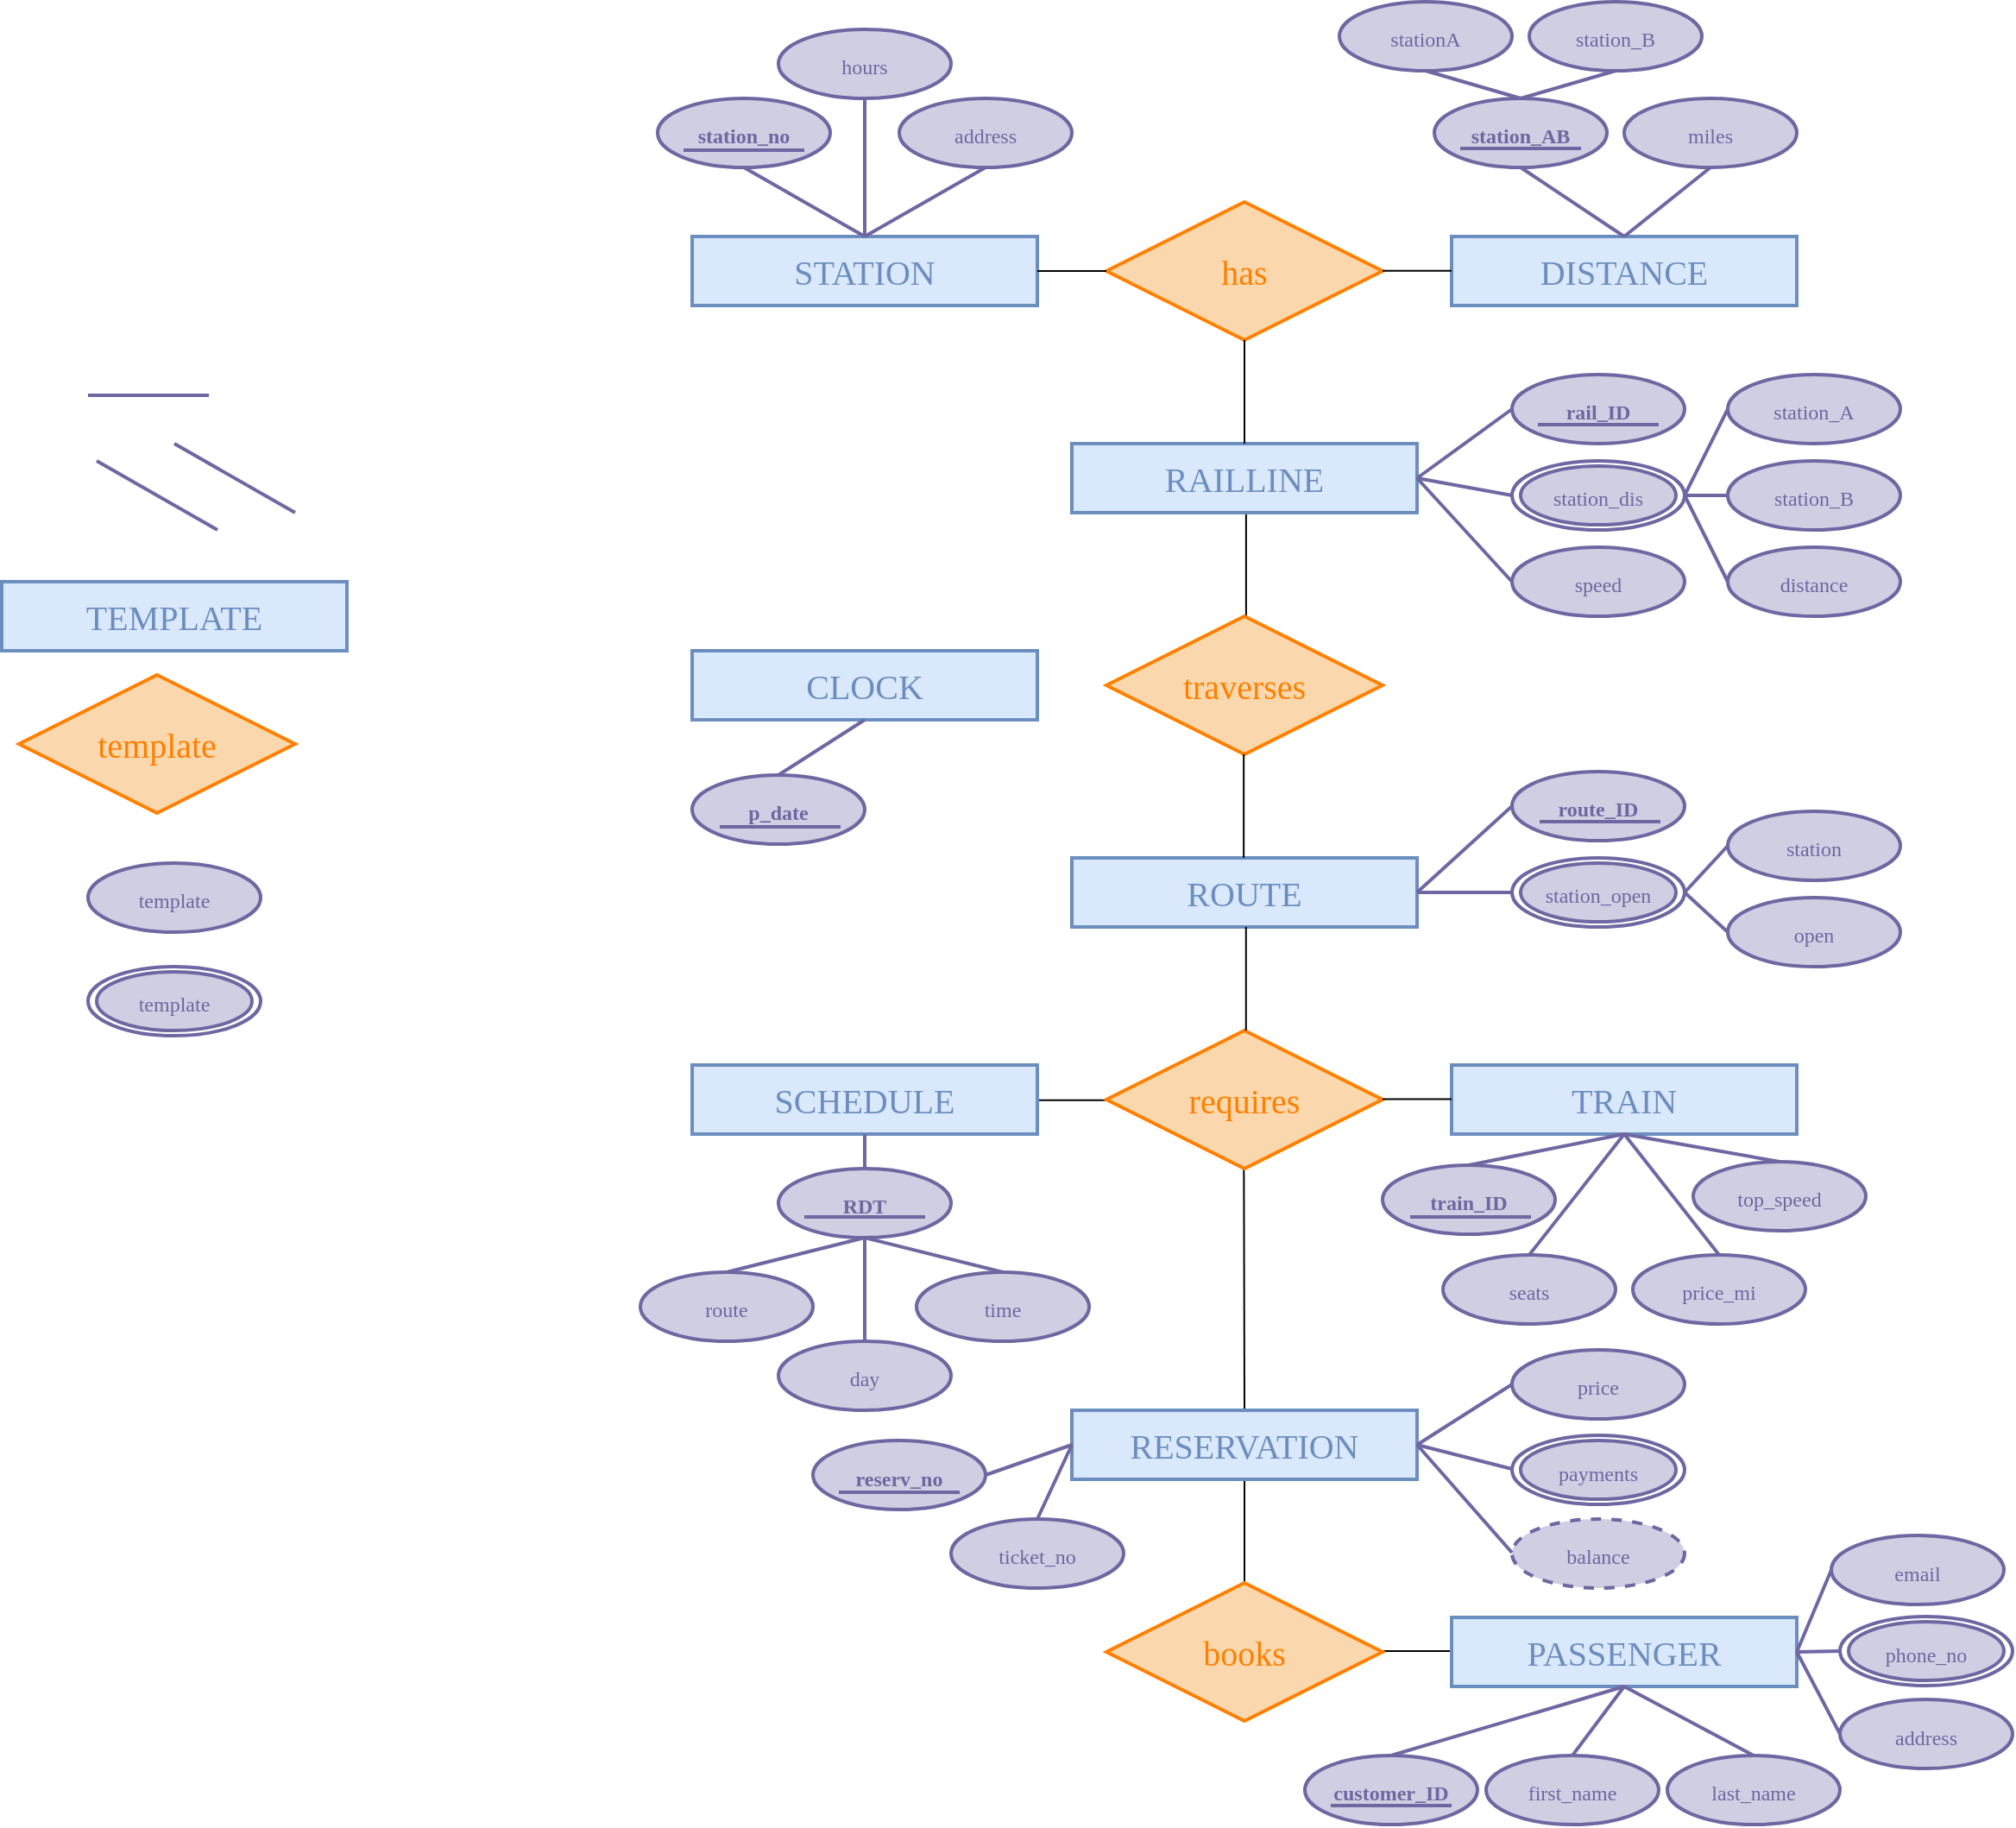 <mxfile version="17.1.0" type="github">
  <diagram id="cHOvcO2SzUBjgOlQo1bt" name="Page-1">
    <mxGraphModel dx="3226" dy="1346" grid="1" gridSize="10" guides="1" tooltips="1" connect="1" arrows="1" fold="1" page="1" pageScale="1" pageWidth="850" pageHeight="1100" math="0" shadow="0">
      <root>
        <mxCell id="0" />
        <mxCell id="1" parent="0" />
        <mxCell id="bvwN4WITmdQyCTtZIi4v-202" value="" style="endArrow=none;html=1;rounded=0;fontFamily=Lucida Console;fontSize=20;fontColor=#FF8000;entryX=0;entryY=0.5;entryDx=0;entryDy=0;exitX=1;exitY=0.5;exitDx=0;exitDy=0;" edge="1" parent="1">
          <mxGeometry width="50" height="50" relative="1" as="geometry">
            <mxPoint x="519" y="979.5" as="sourcePoint" />
            <mxPoint x="559" y="979.5" as="targetPoint" />
          </mxGeometry>
        </mxCell>
        <mxCell id="bvwN4WITmdQyCTtZIi4v-199" value="" style="endArrow=none;html=1;rounded=0;fontFamily=Lucida Console;fontSize=20;fontColor=#FF8000;strokeColor=#000000;entryX=0.5;entryY=1;entryDx=0;entryDy=0;" edge="1" parent="1" target="bvwN4WITmdQyCTtZIi4v-141">
          <mxGeometry width="50" height="50" relative="1" as="geometry">
            <mxPoint x="440" y="940" as="sourcePoint" />
            <mxPoint x="439.66" y="878.5" as="targetPoint" />
          </mxGeometry>
        </mxCell>
        <mxCell id="bvwN4WITmdQyCTtZIi4v-198" value="" style="endArrow=none;html=1;rounded=0;fontFamily=Lucida Console;fontSize=20;fontColor=#FF8000;entryX=0.5;entryY=1;entryDx=0;entryDy=0;exitX=0.5;exitY=0;exitDx=0;exitDy=0;strokeColor=#000000;" edge="1" parent="1" source="bvwN4WITmdQyCTtZIi4v-141">
          <mxGeometry width="50" height="50" relative="1" as="geometry">
            <mxPoint x="439.66" y="758" as="sourcePoint" />
            <mxPoint x="439.66" y="698" as="targetPoint" />
          </mxGeometry>
        </mxCell>
        <mxCell id="bvwN4WITmdQyCTtZIi4v-57" value="" style="ellipse;whiteSpace=wrap;html=1;fontFamily=Lucida Console;fontSize=20;strokeColor=#6E67A1;strokeWidth=2;fillColor=#FFFFFF;" vertex="1" parent="1">
          <mxGeometry x="595" y="290" width="100" height="40" as="geometry" />
        </mxCell>
        <mxCell id="bvwN4WITmdQyCTtZIi4v-69" value="" style="ellipse;whiteSpace=wrap;html=1;fontFamily=Lucida Console;fontSize=20;strokeColor=#6E67A1;strokeWidth=2;fillColor=#d0cee2;" vertex="1" parent="1">
          <mxGeometry x="600" y="293" width="90" height="34" as="geometry" />
        </mxCell>
        <mxCell id="bvwN4WITmdQyCTtZIi4v-40" value="" style="endArrow=none;html=1;rounded=0;fontFamily=Lucida Console;fontSize=20;fontColor=#FF8000;entryX=0;entryY=0.5;entryDx=0;entryDy=0;exitX=1;exitY=0.5;exitDx=0;exitDy=0;" edge="1" parent="1">
          <mxGeometry width="50" height="50" relative="1" as="geometry">
            <mxPoint x="320" y="660.36" as="sourcePoint" />
            <mxPoint x="360" y="660.36" as="targetPoint" />
          </mxGeometry>
        </mxCell>
        <mxCell id="bvwN4WITmdQyCTtZIi4v-35" value="" style="endArrow=none;html=1;rounded=0;fontFamily=Lucida Console;fontSize=20;fontColor=#FF8000;entryX=0.5;entryY=1;entryDx=0;entryDy=0;exitX=0.5;exitY=0;exitDx=0;exitDy=0;strokeColor=#000000;" edge="1" parent="1">
          <mxGeometry width="50" height="50" relative="1" as="geometry">
            <mxPoint x="440.94" y="380" as="sourcePoint" />
            <mxPoint x="440.94" y="320" as="targetPoint" />
          </mxGeometry>
        </mxCell>
        <mxCell id="bvwN4WITmdQyCTtZIi4v-3" value="" style="group;fillColor=#b1ddf0;strokeColor=#10739e;" vertex="1" connectable="0" parent="1">
          <mxGeometry x="120" y="160" width="200" height="40" as="geometry" />
        </mxCell>
        <mxCell id="bvwN4WITmdQyCTtZIi4v-1" value="" style="rounded=0;whiteSpace=wrap;html=1;fillColor=#dae8fc;strokeColor=#6c8ebf;strokeWidth=2;" vertex="1" parent="bvwN4WITmdQyCTtZIi4v-3">
          <mxGeometry width="200" height="40" as="geometry" />
        </mxCell>
        <mxCell id="bvwN4WITmdQyCTtZIi4v-2" value="&lt;font style=&quot;font-size: 20px&quot; face=&quot;Lucida Console&quot; color=&quot;#6C8EBF&quot;&gt;STATION&lt;/font&gt;" style="text;html=1;strokeColor=none;fillColor=none;align=center;verticalAlign=middle;whiteSpace=wrap;rounded=0;" vertex="1" parent="bvwN4WITmdQyCTtZIi4v-3">
          <mxGeometry x="70" y="5" width="60" height="30" as="geometry" />
        </mxCell>
        <mxCell id="bvwN4WITmdQyCTtZIi4v-6" value="" style="group" vertex="1" connectable="0" parent="1">
          <mxGeometry x="560" y="160" width="200" height="40" as="geometry" />
        </mxCell>
        <mxCell id="bvwN4WITmdQyCTtZIi4v-4" value="" style="rounded=0;whiteSpace=wrap;html=1;fillColor=#dae8fc;strokeColor=#6c8ebf;strokeWidth=2;" vertex="1" parent="bvwN4WITmdQyCTtZIi4v-6">
          <mxGeometry width="200" height="40" as="geometry" />
        </mxCell>
        <mxCell id="bvwN4WITmdQyCTtZIi4v-5" value="&lt;font style=&quot;font-size: 20px&quot; face=&quot;Lucida Console&quot; color=&quot;#6C8EBF&quot;&gt;DISTANCE&lt;/font&gt;" style="text;html=1;strokeColor=none;fillColor=none;align=center;verticalAlign=middle;whiteSpace=wrap;rounded=0;" vertex="1" parent="bvwN4WITmdQyCTtZIi4v-6">
          <mxGeometry x="70" y="5" width="60" height="30" as="geometry" />
        </mxCell>
        <mxCell id="bvwN4WITmdQyCTtZIi4v-7" value="" style="group" vertex="1" connectable="0" parent="1">
          <mxGeometry x="340" y="280" width="200" height="40" as="geometry" />
        </mxCell>
        <mxCell id="bvwN4WITmdQyCTtZIi4v-8" value="" style="rounded=0;whiteSpace=wrap;html=1;fillColor=#dae8fc;strokeColor=#6c8ebf;strokeWidth=2;" vertex="1" parent="bvwN4WITmdQyCTtZIi4v-7">
          <mxGeometry width="200" height="40" as="geometry" />
        </mxCell>
        <mxCell id="bvwN4WITmdQyCTtZIi4v-9" value="&lt;font style=&quot;font-size: 20px&quot; face=&quot;Lucida Console&quot; color=&quot;#6C8EBF&quot;&gt;RAILLINE&lt;/font&gt;" style="text;html=1;strokeColor=none;fillColor=none;align=center;verticalAlign=middle;whiteSpace=wrap;rounded=0;" vertex="1" parent="bvwN4WITmdQyCTtZIi4v-7">
          <mxGeometry x="70" y="5" width="60" height="30" as="geometry" />
        </mxCell>
        <mxCell id="bvwN4WITmdQyCTtZIi4v-11" value="" style="group" vertex="1" connectable="0" parent="1">
          <mxGeometry x="340" y="520" width="200" height="40" as="geometry" />
        </mxCell>
        <mxCell id="bvwN4WITmdQyCTtZIi4v-12" value="" style="rounded=0;whiteSpace=wrap;html=1;fillColor=#dae8fc;strokeColor=#6c8ebf;strokeWidth=2;" vertex="1" parent="bvwN4WITmdQyCTtZIi4v-11">
          <mxGeometry width="200" height="40" as="geometry" />
        </mxCell>
        <mxCell id="bvwN4WITmdQyCTtZIi4v-13" value="&lt;font style=&quot;font-size: 20px&quot; face=&quot;Lucida Console&quot; color=&quot;#6C8EBF&quot;&gt;ROUTE&lt;/font&gt;" style="text;html=1;strokeColor=none;fillColor=none;align=center;verticalAlign=middle;whiteSpace=wrap;rounded=0;" vertex="1" parent="bvwN4WITmdQyCTtZIi4v-11">
          <mxGeometry x="70" y="5" width="60" height="30" as="geometry" />
        </mxCell>
        <mxCell id="bvwN4WITmdQyCTtZIi4v-14" value="" style="group" vertex="1" connectable="0" parent="1">
          <mxGeometry x="120" y="640" width="200" height="40" as="geometry" />
        </mxCell>
        <mxCell id="bvwN4WITmdQyCTtZIi4v-15" value="" style="rounded=0;whiteSpace=wrap;html=1;fillColor=#dae8fc;strokeColor=#6c8ebf;strokeWidth=2;" vertex="1" parent="bvwN4WITmdQyCTtZIi4v-14">
          <mxGeometry width="200" height="40" as="geometry" />
        </mxCell>
        <mxCell id="bvwN4WITmdQyCTtZIi4v-16" value="&lt;font style=&quot;font-size: 20px&quot; face=&quot;Lucida Console&quot; color=&quot;#6C8EBF&quot;&gt;SCHEDULE&lt;/font&gt;" style="text;html=1;strokeColor=none;fillColor=none;align=center;verticalAlign=middle;whiteSpace=wrap;rounded=0;" vertex="1" parent="bvwN4WITmdQyCTtZIi4v-14">
          <mxGeometry x="70" y="5" width="60" height="30" as="geometry" />
        </mxCell>
        <mxCell id="bvwN4WITmdQyCTtZIi4v-17" value="" style="group" vertex="1" connectable="0" parent="1">
          <mxGeometry x="560" y="640" width="200" height="40" as="geometry" />
        </mxCell>
        <mxCell id="bvwN4WITmdQyCTtZIi4v-18" value="" style="rounded=0;whiteSpace=wrap;html=1;fillColor=#dae8fc;strokeColor=#6c8ebf;strokeWidth=2;" vertex="1" parent="bvwN4WITmdQyCTtZIi4v-17">
          <mxGeometry width="200" height="40" as="geometry" />
        </mxCell>
        <mxCell id="bvwN4WITmdQyCTtZIi4v-19" value="&lt;font style=&quot;font-size: 20px&quot; face=&quot;Lucida Console&quot; color=&quot;#6C8EBF&quot;&gt;TRAIN&lt;/font&gt;" style="text;html=1;strokeColor=none;fillColor=none;align=center;verticalAlign=middle;whiteSpace=wrap;rounded=0;" vertex="1" parent="bvwN4WITmdQyCTtZIi4v-17">
          <mxGeometry x="70" y="5" width="60" height="30" as="geometry" />
        </mxCell>
        <mxCell id="bvwN4WITmdQyCTtZIi4v-20" value="" style="rhombus;whiteSpace=wrap;html=1;fontFamily=Lucida Console;fontSize=20;strokeWidth=2;fillColor=#fad7ac;strokeColor=#FF8000;" vertex="1" parent="1">
          <mxGeometry x="360" y="140" width="160" height="80" as="geometry" />
        </mxCell>
        <mxCell id="bvwN4WITmdQyCTtZIi4v-22" value="&lt;font color=&quot;#FF8000&quot;&gt;has&lt;/font&gt;" style="text;html=1;strokeColor=none;fillColor=none;align=center;verticalAlign=middle;whiteSpace=wrap;rounded=0;fontFamily=Lucida Console;fontSize=20;fontColor=#6C8EBF;" vertex="1" parent="1">
          <mxGeometry x="410" y="165" width="60" height="30" as="geometry" />
        </mxCell>
        <mxCell id="bvwN4WITmdQyCTtZIi4v-23" value="" style="rhombus;whiteSpace=wrap;html=1;fontFamily=Lucida Console;fontSize=20;strokeWidth=2;fillColor=#fad7ac;strokeColor=#FF8000;" vertex="1" parent="1">
          <mxGeometry x="360" y="380" width="160" height="80" as="geometry" />
        </mxCell>
        <mxCell id="bvwN4WITmdQyCTtZIi4v-24" value="&lt;div&gt;&lt;font color=&quot;#FF8000&quot;&gt;traverses&lt;/font&gt;&lt;/div&gt;" style="text;html=1;strokeColor=none;fillColor=none;align=center;verticalAlign=middle;whiteSpace=wrap;rounded=0;fontFamily=Lucida Console;fontSize=20;fontColor=#6C8EBF;" vertex="1" parent="1">
          <mxGeometry x="410" y="405" width="60" height="30" as="geometry" />
        </mxCell>
        <mxCell id="bvwN4WITmdQyCTtZIi4v-25" value="" style="rhombus;whiteSpace=wrap;html=1;fontFamily=Lucida Console;fontSize=20;strokeWidth=2;fillColor=#fad7ac;strokeColor=#FF8000;" vertex="1" parent="1">
          <mxGeometry x="360" y="620" width="160" height="80" as="geometry" />
        </mxCell>
        <mxCell id="bvwN4WITmdQyCTtZIi4v-26" value="&lt;div&gt;&lt;font color=&quot;#FF8000&quot;&gt;requires&lt;/font&gt;&lt;/div&gt;" style="text;html=1;strokeColor=none;fillColor=none;align=center;verticalAlign=middle;whiteSpace=wrap;rounded=0;fontFamily=Lucida Console;fontSize=20;fontColor=#6C8EBF;" vertex="1" parent="1">
          <mxGeometry x="410" y="645" width="60" height="30" as="geometry" />
        </mxCell>
        <mxCell id="bvwN4WITmdQyCTtZIi4v-27" value="" style="endArrow=none;html=1;rounded=0;fontFamily=Lucida Console;fontSize=20;fontColor=#FF8000;entryX=0;entryY=0.5;entryDx=0;entryDy=0;exitX=1;exitY=0.5;exitDx=0;exitDy=0;" edge="1" parent="1" source="bvwN4WITmdQyCTtZIi4v-1" target="bvwN4WITmdQyCTtZIi4v-20">
          <mxGeometry width="50" height="50" relative="1" as="geometry">
            <mxPoint x="300" y="250" as="sourcePoint" />
            <mxPoint x="350" y="200" as="targetPoint" />
          </mxGeometry>
        </mxCell>
        <mxCell id="bvwN4WITmdQyCTtZIi4v-28" value="" style="endArrow=none;html=1;rounded=0;fontFamily=Lucida Console;fontSize=20;fontColor=#FF8000;entryX=0.5;entryY=1;entryDx=0;entryDy=0;exitX=0.5;exitY=0;exitDx=0;exitDy=0;strokeColor=#000000;" edge="1" parent="1" source="bvwN4WITmdQyCTtZIi4v-8" target="bvwN4WITmdQyCTtZIi4v-20">
          <mxGeometry width="50" height="50" relative="1" as="geometry">
            <mxPoint x="400" y="550" as="sourcePoint" />
            <mxPoint x="450" y="500" as="targetPoint" />
          </mxGeometry>
        </mxCell>
        <mxCell id="bvwN4WITmdQyCTtZIi4v-32" value="" style="endArrow=none;html=1;rounded=0;fontFamily=Lucida Console;fontSize=20;fontColor=#FF8000;entryX=0;entryY=0.5;entryDx=0;entryDy=0;exitX=1;exitY=0.5;exitDx=0;exitDy=0;" edge="1" parent="1">
          <mxGeometry width="50" height="50" relative="1" as="geometry">
            <mxPoint x="520" y="179.83" as="sourcePoint" />
            <mxPoint x="560" y="179.83" as="targetPoint" />
          </mxGeometry>
        </mxCell>
        <mxCell id="bvwN4WITmdQyCTtZIi4v-34" value="" style="endArrow=none;html=1;rounded=0;fontFamily=Lucida Console;fontSize=20;fontColor=#FF8000;entryX=0.5;entryY=1;entryDx=0;entryDy=0;exitX=0.5;exitY=0;exitDx=0;exitDy=0;strokeColor=#000000;" edge="1" parent="1">
          <mxGeometry width="50" height="50" relative="1" as="geometry">
            <mxPoint x="439.58" y="520" as="sourcePoint" />
            <mxPoint x="439.58" y="460" as="targetPoint" />
          </mxGeometry>
        </mxCell>
        <mxCell id="bvwN4WITmdQyCTtZIi4v-36" value="" style="endArrow=none;html=1;rounded=0;fontFamily=Lucida Console;fontSize=20;fontColor=#FF8000;entryX=0;entryY=0.5;entryDx=0;entryDy=0;exitX=1;exitY=0.5;exitDx=0;exitDy=0;" edge="1" parent="1">
          <mxGeometry width="50" height="50" relative="1" as="geometry">
            <mxPoint x="520" y="659.71" as="sourcePoint" />
            <mxPoint x="560" y="659.71" as="targetPoint" />
          </mxGeometry>
        </mxCell>
        <mxCell id="bvwN4WITmdQyCTtZIi4v-37" value="" style="endArrow=none;html=1;rounded=0;fontFamily=Lucida Console;fontSize=20;fontColor=#FF8000;entryX=0.5;entryY=1;entryDx=0;entryDy=0;exitX=0.5;exitY=0;exitDx=0;exitDy=0;strokeColor=#000000;" edge="1" parent="1">
          <mxGeometry width="50" height="50" relative="1" as="geometry">
            <mxPoint x="440.89" y="620" as="sourcePoint" />
            <mxPoint x="440.89" y="560" as="targetPoint" />
          </mxGeometry>
        </mxCell>
        <mxCell id="bvwN4WITmdQyCTtZIi4v-41" value="" style="ellipse;whiteSpace=wrap;html=1;fontFamily=Lucida Console;fontSize=20;strokeColor=#6E67A1;strokeWidth=2;fillColor=#d0cee2;" vertex="1" parent="1">
          <mxGeometry x="100" y="80" width="100" height="40" as="geometry" />
        </mxCell>
        <mxCell id="bvwN4WITmdQyCTtZIi4v-42" value="&lt;b&gt;&lt;font style=&quot;font-size: 12px&quot; color=&quot;#6E67A1&quot;&gt;station_no&lt;/font&gt;&lt;/b&gt;" style="text;html=1;strokeColor=none;fillColor=none;align=center;verticalAlign=middle;whiteSpace=wrap;rounded=0;fontFamily=Lucida Console;fontSize=20;fontColor=#FF8000;" vertex="1" parent="1">
          <mxGeometry x="120" y="92" width="60" height="12" as="geometry" />
        </mxCell>
        <mxCell id="bvwN4WITmdQyCTtZIi4v-43" value="" style="ellipse;whiteSpace=wrap;html=1;fontFamily=Lucida Console;fontSize=20;strokeColor=#6E67A1;strokeWidth=2;fillColor=#d0cee2;" vertex="1" parent="1">
          <mxGeometry x="240" y="80" width="100" height="40" as="geometry" />
        </mxCell>
        <mxCell id="bvwN4WITmdQyCTtZIi4v-44" value="&lt;font style=&quot;font-size: 12px&quot; color=&quot;#6E67A1&quot;&gt;address&lt;/font&gt;" style="text;html=1;strokeColor=none;fillColor=none;align=center;verticalAlign=middle;whiteSpace=wrap;rounded=0;fontFamily=Lucida Console;fontSize=20;fontColor=#FF8000;" vertex="1" parent="1">
          <mxGeometry x="260" y="92" width="60" height="12" as="geometry" />
        </mxCell>
        <mxCell id="bvwN4WITmdQyCTtZIi4v-45" value="" style="ellipse;whiteSpace=wrap;html=1;fontFamily=Lucida Console;fontSize=20;strokeColor=#6E67A1;strokeWidth=2;fillColor=#d0cee2;" vertex="1" parent="1">
          <mxGeometry x="170" y="40" width="100" height="40" as="geometry" />
        </mxCell>
        <mxCell id="bvwN4WITmdQyCTtZIi4v-46" value="&lt;font style=&quot;font-size: 12px&quot; color=&quot;#6E67A1&quot;&gt;hours&lt;/font&gt;" style="text;html=1;strokeColor=none;fillColor=none;align=center;verticalAlign=middle;whiteSpace=wrap;rounded=0;fontFamily=Lucida Console;fontSize=20;fontColor=#FF8000;" vertex="1" parent="1">
          <mxGeometry x="190" y="52" width="60" height="12" as="geometry" />
        </mxCell>
        <mxCell id="bvwN4WITmdQyCTtZIi4v-47" value="" style="ellipse;whiteSpace=wrap;html=1;fontFamily=Lucida Console;fontSize=20;strokeColor=#6E67A1;strokeWidth=2;fillColor=#d0cee2;" vertex="1" parent="1">
          <mxGeometry x="550" y="80" width="100" height="40" as="geometry" />
        </mxCell>
        <mxCell id="bvwN4WITmdQyCTtZIi4v-48" value="&lt;b&gt;&lt;font style=&quot;font-size: 12px&quot; color=&quot;#6E67A1&quot;&gt;station_AB&lt;/font&gt;&lt;/b&gt;" style="text;html=1;strokeColor=none;fillColor=none;align=center;verticalAlign=middle;whiteSpace=wrap;rounded=0;fontFamily=Lucida Console;fontSize=20;fontColor=#FF8000;" vertex="1" parent="1">
          <mxGeometry x="570" y="92" width="60" height="12" as="geometry" />
        </mxCell>
        <mxCell id="bvwN4WITmdQyCTtZIi4v-49" value="" style="ellipse;whiteSpace=wrap;html=1;fontFamily=Lucida Console;fontSize=20;strokeColor=#6E67A1;strokeWidth=2;fillColor=#d0cee2;" vertex="1" parent="1">
          <mxGeometry x="660" y="80" width="100" height="40" as="geometry" />
        </mxCell>
        <mxCell id="bvwN4WITmdQyCTtZIi4v-50" value="&lt;font style=&quot;font-size: 12px&quot; color=&quot;#6E67A1&quot;&gt;miles&lt;/font&gt;" style="text;html=1;strokeColor=none;fillColor=none;align=center;verticalAlign=middle;whiteSpace=wrap;rounded=0;fontFamily=Lucida Console;fontSize=20;fontColor=#FF8000;" vertex="1" parent="1">
          <mxGeometry x="680" y="92" width="60" height="12" as="geometry" />
        </mxCell>
        <mxCell id="bvwN4WITmdQyCTtZIi4v-51" value="" style="ellipse;whiteSpace=wrap;html=1;fontFamily=Lucida Console;fontSize=20;strokeColor=#6E67A1;strokeWidth=2;fillColor=#d0cee2;" vertex="1" parent="1">
          <mxGeometry x="495" y="24" width="100" height="40" as="geometry" />
        </mxCell>
        <mxCell id="bvwN4WITmdQyCTtZIi4v-52" value="&lt;font style=&quot;font-size: 12px&quot; color=&quot;#6E67A1&quot;&gt;stationA&lt;/font&gt;" style="text;html=1;strokeColor=none;fillColor=none;align=center;verticalAlign=middle;whiteSpace=wrap;rounded=0;fontFamily=Lucida Console;fontSize=20;fontColor=#FF8000;" vertex="1" parent="1">
          <mxGeometry x="515" y="36" width="60" height="12" as="geometry" />
        </mxCell>
        <mxCell id="bvwN4WITmdQyCTtZIi4v-53" value="" style="ellipse;whiteSpace=wrap;html=1;fontFamily=Lucida Console;fontSize=20;strokeColor=#6E67A1;strokeWidth=2;fillColor=#d0cee2;" vertex="1" parent="1">
          <mxGeometry x="605" y="24" width="100" height="40" as="geometry" />
        </mxCell>
        <mxCell id="bvwN4WITmdQyCTtZIi4v-54" value="&lt;font style=&quot;font-size: 12px&quot; color=&quot;#6E67A1&quot;&gt;station_B&lt;/font&gt;" style="text;html=1;strokeColor=none;fillColor=none;align=center;verticalAlign=middle;whiteSpace=wrap;rounded=0;fontFamily=Lucida Console;fontSize=20;fontColor=#FF8000;" vertex="1" parent="1">
          <mxGeometry x="625" y="36" width="60" height="12" as="geometry" />
        </mxCell>
        <mxCell id="bvwN4WITmdQyCTtZIi4v-55" value="" style="ellipse;whiteSpace=wrap;html=1;fontFamily=Lucida Console;fontSize=20;strokeColor=#6E67A1;strokeWidth=2;fillColor=#d0cee2;" vertex="1" parent="1">
          <mxGeometry x="595" y="240" width="100" height="40" as="geometry" />
        </mxCell>
        <mxCell id="bvwN4WITmdQyCTtZIi4v-56" value="&lt;b&gt;&lt;font style=&quot;font-size: 12px&quot; color=&quot;#6E67A1&quot;&gt;rail_ID&lt;/font&gt;&lt;/b&gt;" style="text;html=1;strokeColor=none;fillColor=none;align=center;verticalAlign=middle;whiteSpace=wrap;rounded=0;fontFamily=Lucida Console;fontSize=20;fontColor=#FF8000;" vertex="1" parent="1">
          <mxGeometry x="615" y="252" width="60" height="12" as="geometry" />
        </mxCell>
        <mxCell id="bvwN4WITmdQyCTtZIi4v-58" value="&lt;div&gt;&lt;font style=&quot;font-size: 12px&quot; color=&quot;#6E67A1&quot;&gt;station_dis&lt;/font&gt;&lt;/div&gt;" style="text;html=1;strokeColor=none;fillColor=none;align=center;verticalAlign=middle;whiteSpace=wrap;rounded=0;fontFamily=Lucida Console;fontSize=20;fontColor=#FF8000;" vertex="1" parent="1">
          <mxGeometry x="615" y="302" width="60" height="12" as="geometry" />
        </mxCell>
        <mxCell id="bvwN4WITmdQyCTtZIi4v-61" value="" style="ellipse;whiteSpace=wrap;html=1;fontFamily=Lucida Console;fontSize=20;strokeColor=#6E67A1;strokeWidth=2;fillColor=#d0cee2;" vertex="1" parent="1">
          <mxGeometry x="595" y="340" width="100" height="40" as="geometry" />
        </mxCell>
        <mxCell id="bvwN4WITmdQyCTtZIi4v-62" value="&lt;font style=&quot;font-size: 12px&quot; color=&quot;#6E67A1&quot;&gt;speed&lt;/font&gt;" style="text;html=1;strokeColor=none;fillColor=none;align=center;verticalAlign=middle;whiteSpace=wrap;rounded=0;fontFamily=Lucida Console;fontSize=20;fontColor=#FF8000;" vertex="1" parent="1">
          <mxGeometry x="615" y="352" width="60" height="12" as="geometry" />
        </mxCell>
        <mxCell id="bvwN4WITmdQyCTtZIi4v-63" value="" style="ellipse;whiteSpace=wrap;html=1;fontFamily=Lucida Console;fontSize=20;strokeColor=#6E67A1;strokeWidth=2;fillColor=#d0cee2;" vertex="1" parent="1">
          <mxGeometry x="720" y="240" width="100" height="40" as="geometry" />
        </mxCell>
        <mxCell id="bvwN4WITmdQyCTtZIi4v-64" value="&lt;font style=&quot;font-size: 12px&quot; color=&quot;#6E67A1&quot;&gt;station_A&lt;/font&gt;" style="text;html=1;strokeColor=none;fillColor=none;align=center;verticalAlign=middle;whiteSpace=wrap;rounded=0;fontFamily=Lucida Console;fontSize=20;fontColor=#FF8000;" vertex="1" parent="1">
          <mxGeometry x="740" y="252" width="60" height="12" as="geometry" />
        </mxCell>
        <mxCell id="bvwN4WITmdQyCTtZIi4v-65" value="" style="ellipse;whiteSpace=wrap;html=1;fontFamily=Lucida Console;fontSize=20;strokeColor=#6E67A1;strokeWidth=2;fillColor=#d0cee2;" vertex="1" parent="1">
          <mxGeometry x="720" y="290" width="100" height="40" as="geometry" />
        </mxCell>
        <mxCell id="bvwN4WITmdQyCTtZIi4v-66" value="&lt;font style=&quot;font-size: 12px&quot; color=&quot;#6E67A1&quot;&gt;station_B&lt;/font&gt;" style="text;html=1;strokeColor=none;fillColor=none;align=center;verticalAlign=middle;whiteSpace=wrap;rounded=0;fontFamily=Lucida Console;fontSize=20;fontColor=#FF8000;" vertex="1" parent="1">
          <mxGeometry x="740" y="302" width="60" height="12" as="geometry" />
        </mxCell>
        <mxCell id="bvwN4WITmdQyCTtZIi4v-67" value="" style="ellipse;whiteSpace=wrap;html=1;fontFamily=Lucida Console;fontSize=20;strokeColor=#6E67A1;strokeWidth=2;fillColor=#d0cee2;" vertex="1" parent="1">
          <mxGeometry x="720" y="340" width="100" height="40" as="geometry" />
        </mxCell>
        <mxCell id="bvwN4WITmdQyCTtZIi4v-68" value="&lt;font style=&quot;font-size: 12px&quot; color=&quot;#6E67A1&quot;&gt;distance&lt;/font&gt;" style="text;html=1;strokeColor=none;fillColor=none;align=center;verticalAlign=middle;whiteSpace=wrap;rounded=0;fontFamily=Lucida Console;fontSize=20;fontColor=#FF8000;" vertex="1" parent="1">
          <mxGeometry x="740" y="352" width="60" height="12" as="geometry" />
        </mxCell>
        <mxCell id="bvwN4WITmdQyCTtZIi4v-71" value="" style="ellipse;whiteSpace=wrap;html=1;fontFamily=Lucida Console;fontSize=20;strokeColor=#6E67A1;strokeWidth=2;fillColor=#FFFFFF;" vertex="1" parent="1">
          <mxGeometry x="595" y="520" width="100" height="40" as="geometry" />
        </mxCell>
        <mxCell id="bvwN4WITmdQyCTtZIi4v-72" value="" style="ellipse;whiteSpace=wrap;html=1;fontFamily=Lucida Console;fontSize=20;strokeColor=#6E67A1;strokeWidth=2;fillColor=#d0cee2;" vertex="1" parent="1">
          <mxGeometry x="600" y="523" width="90" height="34" as="geometry" />
        </mxCell>
        <mxCell id="bvwN4WITmdQyCTtZIi4v-73" value="&lt;div&gt;&lt;font style=&quot;font-size: 12px&quot; color=&quot;#6E67A1&quot;&gt;station_open&lt;/font&gt;&lt;/div&gt;" style="text;html=1;strokeColor=none;fillColor=none;align=center;verticalAlign=middle;whiteSpace=wrap;rounded=0;fontFamily=Lucida Console;fontSize=20;fontColor=#FF8000;" vertex="1" parent="1">
          <mxGeometry x="615" y="532" width="60" height="12" as="geometry" />
        </mxCell>
        <mxCell id="bvwN4WITmdQyCTtZIi4v-74" value="" style="ellipse;whiteSpace=wrap;html=1;fontFamily=Lucida Console;fontSize=20;strokeColor=#6E67A1;strokeWidth=2;fillColor=#d0cee2;" vertex="1" parent="1">
          <mxGeometry x="720" y="493" width="100" height="40" as="geometry" />
        </mxCell>
        <mxCell id="bvwN4WITmdQyCTtZIi4v-75" value="&lt;font style=&quot;font-size: 12px&quot; color=&quot;#6E67A1&quot;&gt;station&lt;/font&gt;" style="text;html=1;strokeColor=none;fillColor=none;align=center;verticalAlign=middle;whiteSpace=wrap;rounded=0;fontFamily=Lucida Console;fontSize=20;fontColor=#FF8000;" vertex="1" parent="1">
          <mxGeometry x="740" y="505" width="60" height="12" as="geometry" />
        </mxCell>
        <mxCell id="bvwN4WITmdQyCTtZIi4v-76" value="" style="ellipse;whiteSpace=wrap;html=1;fontFamily=Lucida Console;fontSize=20;strokeColor=#6E67A1;strokeWidth=2;fillColor=#d0cee2;" vertex="1" parent="1">
          <mxGeometry x="720" y="543" width="100" height="40" as="geometry" />
        </mxCell>
        <mxCell id="bvwN4WITmdQyCTtZIi4v-77" value="&lt;font style=&quot;font-size: 12px&quot; color=&quot;#6E67A1&quot;&gt;open&lt;/font&gt;" style="text;html=1;strokeColor=none;fillColor=none;align=center;verticalAlign=middle;whiteSpace=wrap;rounded=0;fontFamily=Lucida Console;fontSize=20;fontColor=#FF8000;" vertex="1" parent="1">
          <mxGeometry x="740" y="555" width="60" height="12" as="geometry" />
        </mxCell>
        <mxCell id="bvwN4WITmdQyCTtZIi4v-78" value="" style="ellipse;whiteSpace=wrap;html=1;fontFamily=Lucida Console;fontSize=20;strokeColor=#6E67A1;strokeWidth=2;fillColor=#d0cee2;" vertex="1" parent="1">
          <mxGeometry x="170" y="700" width="100" height="40" as="geometry" />
        </mxCell>
        <mxCell id="bvwN4WITmdQyCTtZIi4v-79" value="&lt;b&gt;&lt;font style=&quot;font-size: 12px&quot; color=&quot;#6E67A1&quot;&gt;RDT&lt;/font&gt;&lt;/b&gt;" style="text;html=1;strokeColor=none;fillColor=none;align=center;verticalAlign=middle;whiteSpace=wrap;rounded=0;fontFamily=Lucida Console;fontSize=20;fontColor=#FF8000;" vertex="1" parent="1">
          <mxGeometry x="190" y="712" width="60" height="12" as="geometry" />
        </mxCell>
        <mxCell id="bvwN4WITmdQyCTtZIi4v-80" value="" style="ellipse;whiteSpace=wrap;html=1;fontFamily=Lucida Console;fontSize=20;strokeColor=#6E67A1;strokeWidth=2;fillColor=#d0cee2;" vertex="1" parent="1">
          <mxGeometry x="90" y="760" width="100" height="40" as="geometry" />
        </mxCell>
        <mxCell id="bvwN4WITmdQyCTtZIi4v-81" value="&lt;font style=&quot;font-size: 12px&quot; color=&quot;#6E67A1&quot;&gt;route&lt;/font&gt;" style="text;html=1;strokeColor=none;fillColor=none;align=center;verticalAlign=middle;whiteSpace=wrap;rounded=0;fontFamily=Lucida Console;fontSize=20;fontColor=#FF8000;" vertex="1" parent="1">
          <mxGeometry x="110" y="772" width="60" height="12" as="geometry" />
        </mxCell>
        <mxCell id="bvwN4WITmdQyCTtZIi4v-82" value="" style="ellipse;whiteSpace=wrap;html=1;fontFamily=Lucida Console;fontSize=20;strokeColor=#6E67A1;strokeWidth=2;fillColor=#d0cee2;" vertex="1" parent="1">
          <mxGeometry x="170" y="800" width="100" height="40" as="geometry" />
        </mxCell>
        <mxCell id="bvwN4WITmdQyCTtZIi4v-83" value="&lt;font style=&quot;font-size: 12px&quot; color=&quot;#6E67A1&quot;&gt;day&lt;/font&gt;" style="text;html=1;strokeColor=none;fillColor=none;align=center;verticalAlign=middle;whiteSpace=wrap;rounded=0;fontFamily=Lucida Console;fontSize=20;fontColor=#FF8000;" vertex="1" parent="1">
          <mxGeometry x="190" y="812" width="60" height="12" as="geometry" />
        </mxCell>
        <mxCell id="bvwN4WITmdQyCTtZIi4v-84" value="" style="ellipse;whiteSpace=wrap;html=1;fontFamily=Lucida Console;fontSize=20;strokeColor=#6E67A1;strokeWidth=2;fillColor=#d0cee2;" vertex="1" parent="1">
          <mxGeometry x="250" y="760" width="100" height="40" as="geometry" />
        </mxCell>
        <mxCell id="bvwN4WITmdQyCTtZIi4v-85" value="&lt;font style=&quot;font-size: 12px&quot; color=&quot;#6E67A1&quot;&gt;time&lt;/font&gt;" style="text;html=1;strokeColor=none;fillColor=none;align=center;verticalAlign=middle;whiteSpace=wrap;rounded=0;fontFamily=Lucida Console;fontSize=20;fontColor=#FF8000;" vertex="1" parent="1">
          <mxGeometry x="270" y="772" width="60" height="12" as="geometry" />
        </mxCell>
        <mxCell id="bvwN4WITmdQyCTtZIi4v-86" value="" style="ellipse;whiteSpace=wrap;html=1;fontFamily=Lucida Console;fontSize=20;strokeColor=#6E67A1;strokeWidth=2;fillColor=#d0cee2;" vertex="1" parent="1">
          <mxGeometry x="520" y="698" width="100" height="40" as="geometry" />
        </mxCell>
        <mxCell id="bvwN4WITmdQyCTtZIi4v-87" value="&lt;b&gt;&lt;font style=&quot;font-size: 12px&quot; color=&quot;#6E67A1&quot;&gt;train_ID&lt;/font&gt;&lt;/b&gt;" style="text;html=1;strokeColor=none;fillColor=none;align=center;verticalAlign=middle;whiteSpace=wrap;rounded=0;fontFamily=Lucida Console;fontSize=20;fontColor=#FF8000;" vertex="1" parent="1">
          <mxGeometry x="540" y="710" width="60" height="12" as="geometry" />
        </mxCell>
        <mxCell id="bvwN4WITmdQyCTtZIi4v-88" value="" style="ellipse;whiteSpace=wrap;html=1;fontFamily=Lucida Console;fontSize=20;strokeColor=#6E67A1;strokeWidth=2;fillColor=#d0cee2;" vertex="1" parent="1">
          <mxGeometry x="555" y="750" width="100" height="40" as="geometry" />
        </mxCell>
        <mxCell id="bvwN4WITmdQyCTtZIi4v-89" value="&lt;font style=&quot;font-size: 12px&quot; color=&quot;#6E67A1&quot;&gt;seats&lt;/font&gt;" style="text;html=1;strokeColor=none;fillColor=none;align=center;verticalAlign=middle;whiteSpace=wrap;rounded=0;fontFamily=Lucida Console;fontSize=20;fontColor=#FF8000;" vertex="1" parent="1">
          <mxGeometry x="575" y="762" width="60" height="12" as="geometry" />
        </mxCell>
        <mxCell id="bvwN4WITmdQyCTtZIi4v-90" value="" style="ellipse;whiteSpace=wrap;html=1;fontFamily=Lucida Console;fontSize=20;strokeColor=#6E67A1;strokeWidth=2;fillColor=#d0cee2;" vertex="1" parent="1">
          <mxGeometry x="700" y="696" width="100" height="40" as="geometry" />
        </mxCell>
        <mxCell id="bvwN4WITmdQyCTtZIi4v-91" value="&lt;font style=&quot;font-size: 12px&quot; color=&quot;#6E67A1&quot;&gt;top_speed&lt;/font&gt;" style="text;html=1;strokeColor=none;fillColor=none;align=center;verticalAlign=middle;whiteSpace=wrap;rounded=0;fontFamily=Lucida Console;fontSize=20;fontColor=#FF8000;" vertex="1" parent="1">
          <mxGeometry x="720" y="708" width="60" height="12" as="geometry" />
        </mxCell>
        <mxCell id="bvwN4WITmdQyCTtZIi4v-92" value="" style="ellipse;whiteSpace=wrap;html=1;fontFamily=Lucida Console;fontSize=20;strokeColor=#6E67A1;strokeWidth=2;fillColor=#d0cee2;" vertex="1" parent="1">
          <mxGeometry x="665" y="750" width="100" height="40" as="geometry" />
        </mxCell>
        <mxCell id="bvwN4WITmdQyCTtZIi4v-93" value="&lt;font style=&quot;font-size: 12px&quot; color=&quot;#6E67A1&quot;&gt;price_mi&lt;/font&gt;" style="text;html=1;strokeColor=none;fillColor=none;align=center;verticalAlign=middle;whiteSpace=wrap;rounded=0;fontFamily=Lucida Console;fontSize=20;fontColor=#FF8000;" vertex="1" parent="1">
          <mxGeometry x="685" y="762" width="60" height="12" as="geometry" />
        </mxCell>
        <mxCell id="bvwN4WITmdQyCTtZIi4v-94" value="" style="ellipse;whiteSpace=wrap;html=1;fontFamily=Lucida Console;fontSize=20;strokeColor=#6E67A1;strokeWidth=2;fillColor=#d0cee2;" vertex="1" parent="1">
          <mxGeometry x="595" y="470" width="100" height="40" as="geometry" />
        </mxCell>
        <mxCell id="bvwN4WITmdQyCTtZIi4v-95" value="&lt;b&gt;&lt;font style=&quot;font-size: 12px&quot; color=&quot;#6E67A1&quot;&gt;route_ID&lt;/font&gt;&lt;/b&gt;" style="text;html=1;strokeColor=none;fillColor=none;align=center;verticalAlign=middle;whiteSpace=wrap;rounded=0;fontFamily=Lucida Console;fontSize=20;fontColor=#FF8000;" vertex="1" parent="1">
          <mxGeometry x="615" y="482" width="60" height="12" as="geometry" />
        </mxCell>
        <mxCell id="bvwN4WITmdQyCTtZIi4v-96" value="" style="endArrow=none;html=1;rounded=0;fontFamily=Lucida Console;fontSize=12;fontColor=#6E67A1;strokeColor=#6E67A1;entryX=0.5;entryY=1;entryDx=0;entryDy=0;exitX=0.5;exitY=0;exitDx=0;exitDy=0;strokeWidth=2;" edge="1" parent="1" source="bvwN4WITmdQyCTtZIi4v-1" target="bvwN4WITmdQyCTtZIi4v-41">
          <mxGeometry width="50" height="50" relative="1" as="geometry">
            <mxPoint x="330" y="500" as="sourcePoint" />
            <mxPoint x="380" y="450" as="targetPoint" />
          </mxGeometry>
        </mxCell>
        <mxCell id="bvwN4WITmdQyCTtZIi4v-97" value="" style="endArrow=none;html=1;rounded=0;fontFamily=Lucida Console;fontSize=12;fontColor=#6E67A1;strokeColor=#6E67A1;entryX=0.5;entryY=1;entryDx=0;entryDy=0;exitX=0.5;exitY=0;exitDx=0;exitDy=0;strokeWidth=2;" edge="1" parent="1" source="bvwN4WITmdQyCTtZIi4v-1" target="bvwN4WITmdQyCTtZIi4v-45">
          <mxGeometry width="50" height="50" relative="1" as="geometry">
            <mxPoint x="230.0" y="170" as="sourcePoint" />
            <mxPoint x="160.0" y="130" as="targetPoint" />
          </mxGeometry>
        </mxCell>
        <mxCell id="bvwN4WITmdQyCTtZIi4v-98" value="" style="endArrow=none;html=1;rounded=0;fontFamily=Lucida Console;fontSize=12;fontColor=#6E67A1;strokeColor=#6E67A1;entryX=0.5;entryY=1;entryDx=0;entryDy=0;strokeWidth=2;" edge="1" parent="1" target="bvwN4WITmdQyCTtZIi4v-43">
          <mxGeometry width="50" height="50" relative="1" as="geometry">
            <mxPoint x="220" y="160" as="sourcePoint" />
            <mxPoint x="170.0" y="140" as="targetPoint" />
          </mxGeometry>
        </mxCell>
        <mxCell id="bvwN4WITmdQyCTtZIi4v-99" value="" style="endArrow=none;html=1;rounded=0;fontFamily=Lucida Console;fontSize=12;fontColor=#6E67A1;strokeColor=#6E67A1;entryX=0.5;entryY=1;entryDx=0;entryDy=0;exitX=0.5;exitY=0;exitDx=0;exitDy=0;strokeWidth=2;" edge="1" parent="1" source="bvwN4WITmdQyCTtZIi4v-4" target="bvwN4WITmdQyCTtZIi4v-47">
          <mxGeometry width="50" height="50" relative="1" as="geometry">
            <mxPoint x="665.0" y="160" as="sourcePoint" />
            <mxPoint x="595.0" y="120" as="targetPoint" />
          </mxGeometry>
        </mxCell>
        <mxCell id="bvwN4WITmdQyCTtZIi4v-100" value="" style="endArrow=none;html=1;rounded=0;fontFamily=Lucida Console;fontSize=12;fontColor=#6E67A1;strokeColor=#6E67A1;entryX=0.5;entryY=1;entryDx=0;entryDy=0;exitX=0.5;exitY=0;exitDx=0;exitDy=0;strokeWidth=2;" edge="1" parent="1" source="bvwN4WITmdQyCTtZIi4v-4" target="bvwN4WITmdQyCTtZIi4v-49">
          <mxGeometry width="50" height="50" relative="1" as="geometry">
            <mxPoint x="260.0" y="200" as="sourcePoint" />
            <mxPoint x="190.0" y="160" as="targetPoint" />
          </mxGeometry>
        </mxCell>
        <mxCell id="bvwN4WITmdQyCTtZIi4v-101" value="" style="endArrow=none;html=1;rounded=0;fontFamily=Lucida Console;fontSize=12;fontColor=#6E67A1;strokeColor=#6E67A1;exitX=0.5;exitY=0;exitDx=0;exitDy=0;strokeWidth=2;entryX=0.5;entryY=1;entryDx=0;entryDy=0;" edge="1" parent="1" source="bvwN4WITmdQyCTtZIi4v-47" target="bvwN4WITmdQyCTtZIi4v-51">
          <mxGeometry width="50" height="50" relative="1" as="geometry">
            <mxPoint x="610.0" y="112" as="sourcePoint" />
            <mxPoint x="550" y="70" as="targetPoint" />
          </mxGeometry>
        </mxCell>
        <mxCell id="bvwN4WITmdQyCTtZIi4v-102" value="" style="endArrow=none;html=1;rounded=0;fontFamily=Lucida Console;fontSize=12;fontColor=#6E67A1;strokeColor=#6E67A1;entryX=0.5;entryY=1;entryDx=0;entryDy=0;exitX=0.5;exitY=0;exitDx=0;exitDy=0;strokeWidth=2;" edge="1" parent="1" source="bvwN4WITmdQyCTtZIi4v-47" target="bvwN4WITmdQyCTtZIi4v-53">
          <mxGeometry width="50" height="50" relative="1" as="geometry">
            <mxPoint x="280.0" y="220" as="sourcePoint" />
            <mxPoint x="210.0" y="180" as="targetPoint" />
          </mxGeometry>
        </mxCell>
        <mxCell id="bvwN4WITmdQyCTtZIi4v-103" value="" style="endArrow=none;html=1;rounded=0;fontFamily=Lucida Console;fontSize=12;fontColor=#6E67A1;strokeColor=#6E67A1;entryX=0;entryY=0.5;entryDx=0;entryDy=0;exitX=1;exitY=0.5;exitDx=0;exitDy=0;strokeWidth=2;" edge="1" parent="1" source="bvwN4WITmdQyCTtZIi4v-8" target="bvwN4WITmdQyCTtZIi4v-55">
          <mxGeometry width="50" height="50" relative="1" as="geometry">
            <mxPoint x="290.0" y="230" as="sourcePoint" />
            <mxPoint x="220.0" y="190" as="targetPoint" />
          </mxGeometry>
        </mxCell>
        <mxCell id="bvwN4WITmdQyCTtZIi4v-104" value="" style="endArrow=none;html=1;rounded=0;fontFamily=Lucida Console;fontSize=12;fontColor=#6E67A1;strokeColor=#6E67A1;entryX=0;entryY=0.5;entryDx=0;entryDy=0;exitX=1;exitY=0.5;exitDx=0;exitDy=0;strokeWidth=2;" edge="1" parent="1" source="bvwN4WITmdQyCTtZIi4v-8" target="bvwN4WITmdQyCTtZIi4v-57">
          <mxGeometry width="50" height="50" relative="1" as="geometry">
            <mxPoint x="300.0" y="240" as="sourcePoint" />
            <mxPoint x="230.0" y="200" as="targetPoint" />
          </mxGeometry>
        </mxCell>
        <mxCell id="bvwN4WITmdQyCTtZIi4v-105" value="" style="endArrow=none;html=1;rounded=0;fontFamily=Lucida Console;fontSize=12;fontColor=#6E67A1;strokeColor=#6E67A1;entryX=0;entryY=0.5;entryDx=0;entryDy=0;exitX=1;exitY=0.5;exitDx=0;exitDy=0;strokeWidth=2;" edge="1" parent="1" source="bvwN4WITmdQyCTtZIi4v-8" target="bvwN4WITmdQyCTtZIi4v-61">
          <mxGeometry width="50" height="50" relative="1" as="geometry">
            <mxPoint x="310.0" y="250" as="sourcePoint" />
            <mxPoint x="240.0" y="210" as="targetPoint" />
          </mxGeometry>
        </mxCell>
        <mxCell id="bvwN4WITmdQyCTtZIi4v-106" value="" style="endArrow=none;html=1;rounded=0;fontFamily=Lucida Console;fontSize=12;fontColor=#6E67A1;strokeColor=#6E67A1;entryX=0;entryY=0.5;entryDx=0;entryDy=0;exitX=1;exitY=0.5;exitDx=0;exitDy=0;strokeWidth=2;" edge="1" parent="1" source="bvwN4WITmdQyCTtZIi4v-57" target="bvwN4WITmdQyCTtZIi4v-63">
          <mxGeometry width="50" height="50" relative="1" as="geometry">
            <mxPoint x="320.0" y="260" as="sourcePoint" />
            <mxPoint x="250.0" y="220" as="targetPoint" />
          </mxGeometry>
        </mxCell>
        <mxCell id="bvwN4WITmdQyCTtZIi4v-107" value="" style="endArrow=none;html=1;rounded=0;fontFamily=Lucida Console;fontSize=12;fontColor=#6E67A1;strokeColor=#6E67A1;entryX=0;entryY=0.5;entryDx=0;entryDy=0;exitX=1;exitY=0.5;exitDx=0;exitDy=0;strokeWidth=2;" edge="1" parent="1" source="bvwN4WITmdQyCTtZIi4v-57" target="bvwN4WITmdQyCTtZIi4v-65">
          <mxGeometry width="50" height="50" relative="1" as="geometry">
            <mxPoint x="330.0" y="270" as="sourcePoint" />
            <mxPoint x="260.0" y="230" as="targetPoint" />
          </mxGeometry>
        </mxCell>
        <mxCell id="bvwN4WITmdQyCTtZIi4v-108" value="" style="endArrow=none;html=1;rounded=0;fontFamily=Lucida Console;fontSize=12;fontColor=#6E67A1;strokeColor=#6E67A1;entryX=0;entryY=0.5;entryDx=0;entryDy=0;exitX=1;exitY=0.5;exitDx=0;exitDy=0;strokeWidth=2;" edge="1" parent="1" source="bvwN4WITmdQyCTtZIi4v-57" target="bvwN4WITmdQyCTtZIi4v-67">
          <mxGeometry width="50" height="50" relative="1" as="geometry">
            <mxPoint x="340.0" y="280" as="sourcePoint" />
            <mxPoint x="270.0" y="240" as="targetPoint" />
          </mxGeometry>
        </mxCell>
        <mxCell id="bvwN4WITmdQyCTtZIi4v-109" value="" style="endArrow=none;html=1;rounded=0;fontFamily=Lucida Console;fontSize=12;fontColor=#6E67A1;strokeColor=#6E67A1;entryX=1;entryY=0.5;entryDx=0;entryDy=0;exitX=0;exitY=0.5;exitDx=0;exitDy=0;strokeWidth=2;" edge="1" parent="1" source="bvwN4WITmdQyCTtZIi4v-94" target="bvwN4WITmdQyCTtZIi4v-12">
          <mxGeometry width="50" height="50" relative="1" as="geometry">
            <mxPoint x="350.0" y="290" as="sourcePoint" />
            <mxPoint x="280.0" y="250" as="targetPoint" />
          </mxGeometry>
        </mxCell>
        <mxCell id="bvwN4WITmdQyCTtZIi4v-110" value="" style="endArrow=none;html=1;rounded=0;fontFamily=Lucida Console;fontSize=12;fontColor=#6E67A1;strokeColor=#6E67A1;entryX=0;entryY=0.5;entryDx=0;entryDy=0;exitX=1;exitY=0.5;exitDx=0;exitDy=0;strokeWidth=2;" edge="1" parent="1" source="bvwN4WITmdQyCTtZIi4v-12" target="bvwN4WITmdQyCTtZIi4v-71">
          <mxGeometry width="50" height="50" relative="1" as="geometry">
            <mxPoint x="360.0" y="300" as="sourcePoint" />
            <mxPoint x="290.0" y="260" as="targetPoint" />
          </mxGeometry>
        </mxCell>
        <mxCell id="bvwN4WITmdQyCTtZIi4v-111" value="" style="endArrow=none;html=1;rounded=0;fontFamily=Lucida Console;fontSize=12;fontColor=#6E67A1;strokeColor=#6E67A1;entryX=1;entryY=0.5;entryDx=0;entryDy=0;exitX=0;exitY=0.5;exitDx=0;exitDy=0;strokeWidth=2;" edge="1" parent="1" source="bvwN4WITmdQyCTtZIi4v-74" target="bvwN4WITmdQyCTtZIi4v-71">
          <mxGeometry width="50" height="50" relative="1" as="geometry">
            <mxPoint x="370.0" y="310" as="sourcePoint" />
            <mxPoint x="300.0" y="270" as="targetPoint" />
          </mxGeometry>
        </mxCell>
        <mxCell id="bvwN4WITmdQyCTtZIi4v-112" value="" style="endArrow=none;html=1;rounded=0;fontFamily=Lucida Console;fontSize=12;fontColor=#6E67A1;strokeColor=#6E67A1;exitX=0;exitY=0.5;exitDx=0;exitDy=0;strokeWidth=2;entryX=1;entryY=0.5;entryDx=0;entryDy=0;" edge="1" parent="1" source="bvwN4WITmdQyCTtZIi4v-76" target="bvwN4WITmdQyCTtZIi4v-71">
          <mxGeometry width="50" height="50" relative="1" as="geometry">
            <mxPoint x="380.0" y="320" as="sourcePoint" />
            <mxPoint x="700" y="510" as="targetPoint" />
          </mxGeometry>
        </mxCell>
        <mxCell id="bvwN4WITmdQyCTtZIi4v-113" value="" style="endArrow=none;html=1;rounded=0;fontFamily=Lucida Console;fontSize=12;fontColor=#6E67A1;strokeColor=#6E67A1;entryX=0.5;entryY=1;entryDx=0;entryDy=0;exitX=0.5;exitY=0;exitDx=0;exitDy=0;strokeWidth=2;" edge="1" parent="1" source="bvwN4WITmdQyCTtZIi4v-78" target="bvwN4WITmdQyCTtZIi4v-15">
          <mxGeometry width="50" height="50" relative="1" as="geometry">
            <mxPoint x="390.0" y="330" as="sourcePoint" />
            <mxPoint x="320.0" y="290" as="targetPoint" />
          </mxGeometry>
        </mxCell>
        <mxCell id="bvwN4WITmdQyCTtZIi4v-114" value="" style="endArrow=none;html=1;rounded=0;fontFamily=Lucida Console;fontSize=12;fontColor=#6E67A1;strokeColor=#6E67A1;entryX=0.5;entryY=1;entryDx=0;entryDy=0;exitX=0.5;exitY=0;exitDx=0;exitDy=0;strokeWidth=2;" edge="1" parent="1" source="bvwN4WITmdQyCTtZIi4v-80" target="bvwN4WITmdQyCTtZIi4v-78">
          <mxGeometry width="50" height="50" relative="1" as="geometry">
            <mxPoint x="400.0" y="340" as="sourcePoint" />
            <mxPoint x="330.0" y="300" as="targetPoint" />
          </mxGeometry>
        </mxCell>
        <mxCell id="bvwN4WITmdQyCTtZIi4v-115" value="" style="endArrow=none;html=1;rounded=0;fontFamily=Lucida Console;fontSize=12;fontColor=#6E67A1;strokeColor=#6E67A1;entryX=0.5;entryY=1;entryDx=0;entryDy=0;exitX=0.5;exitY=0;exitDx=0;exitDy=0;strokeWidth=2;" edge="1" parent="1" source="bvwN4WITmdQyCTtZIi4v-82" target="bvwN4WITmdQyCTtZIi4v-78">
          <mxGeometry width="50" height="50" relative="1" as="geometry">
            <mxPoint x="410.0" y="350" as="sourcePoint" />
            <mxPoint x="340.0" y="310" as="targetPoint" />
          </mxGeometry>
        </mxCell>
        <mxCell id="bvwN4WITmdQyCTtZIi4v-116" value="" style="endArrow=none;html=1;rounded=0;fontFamily=Lucida Console;fontSize=12;fontColor=#6E67A1;strokeColor=#6E67A1;entryX=0.5;entryY=1;entryDx=0;entryDy=0;exitX=0.5;exitY=0;exitDx=0;exitDy=0;strokeWidth=2;" edge="1" parent="1" source="bvwN4WITmdQyCTtZIi4v-84" target="bvwN4WITmdQyCTtZIi4v-78">
          <mxGeometry width="50" height="50" relative="1" as="geometry">
            <mxPoint x="420.0" y="360" as="sourcePoint" />
            <mxPoint x="350.0" y="320" as="targetPoint" />
          </mxGeometry>
        </mxCell>
        <mxCell id="bvwN4WITmdQyCTtZIi4v-117" value="" style="endArrow=none;html=1;rounded=0;fontFamily=Lucida Console;fontSize=12;fontColor=#6E67A1;strokeColor=#6E67A1;entryX=0.5;entryY=0;entryDx=0;entryDy=0;exitX=0.5;exitY=1;exitDx=0;exitDy=0;strokeWidth=2;" edge="1" parent="1" source="bvwN4WITmdQyCTtZIi4v-18" target="bvwN4WITmdQyCTtZIi4v-86">
          <mxGeometry width="50" height="50" relative="1" as="geometry">
            <mxPoint x="430.0" y="370" as="sourcePoint" />
            <mxPoint x="360.0" y="330" as="targetPoint" />
          </mxGeometry>
        </mxCell>
        <mxCell id="bvwN4WITmdQyCTtZIi4v-118" value="" style="endArrow=none;html=1;rounded=0;fontFamily=Lucida Console;fontSize=12;fontColor=#6E67A1;strokeColor=#6E67A1;entryX=0.5;entryY=0;entryDx=0;entryDy=0;exitX=0.5;exitY=1;exitDx=0;exitDy=0;strokeWidth=2;" edge="1" parent="1" source="bvwN4WITmdQyCTtZIi4v-18" target="bvwN4WITmdQyCTtZIi4v-88">
          <mxGeometry width="50" height="50" relative="1" as="geometry">
            <mxPoint x="440.0" y="380" as="sourcePoint" />
            <mxPoint x="370.0" y="340" as="targetPoint" />
          </mxGeometry>
        </mxCell>
        <mxCell id="bvwN4WITmdQyCTtZIi4v-119" value="" style="endArrow=none;html=1;rounded=0;fontFamily=Lucida Console;fontSize=12;fontColor=#6E67A1;strokeColor=#6E67A1;entryX=0.5;entryY=1;entryDx=0;entryDy=0;exitX=0.5;exitY=0;exitDx=0;exitDy=0;strokeWidth=2;" edge="1" parent="1" source="bvwN4WITmdQyCTtZIi4v-90" target="bvwN4WITmdQyCTtZIi4v-18">
          <mxGeometry width="50" height="50" relative="1" as="geometry">
            <mxPoint x="450.0" y="390" as="sourcePoint" />
            <mxPoint x="380.0" y="350" as="targetPoint" />
          </mxGeometry>
        </mxCell>
        <mxCell id="bvwN4WITmdQyCTtZIi4v-120" value="" style="endArrow=none;html=1;rounded=0;fontFamily=Lucida Console;fontSize=12;fontColor=#6E67A1;strokeColor=#6E67A1;entryX=0.5;entryY=0;entryDx=0;entryDy=0;exitX=0.5;exitY=1;exitDx=0;exitDy=0;strokeWidth=2;" edge="1" parent="1" source="bvwN4WITmdQyCTtZIi4v-18" target="bvwN4WITmdQyCTtZIi4v-92">
          <mxGeometry width="50" height="50" relative="1" as="geometry">
            <mxPoint x="460.0" y="400" as="sourcePoint" />
            <mxPoint x="390.0" y="360" as="targetPoint" />
          </mxGeometry>
        </mxCell>
        <mxCell id="bvwN4WITmdQyCTtZIi4v-121" value="" style="endArrow=none;html=1;rounded=0;fontFamily=Lucida Console;fontSize=12;fontColor=#6E67A1;strokeColor=#6E67A1;strokeWidth=2;" edge="1" parent="1">
          <mxGeometry width="50" height="50" relative="1" as="geometry">
            <mxPoint x="115" y="110" as="sourcePoint" />
            <mxPoint x="185" y="110" as="targetPoint" />
          </mxGeometry>
        </mxCell>
        <mxCell id="bvwN4WITmdQyCTtZIi4v-123" value="" style="endArrow=none;html=1;rounded=0;fontFamily=Lucida Console;fontSize=12;fontColor=#6E67A1;strokeColor=#6E67A1;strokeWidth=2;" edge="1" parent="1">
          <mxGeometry width="50" height="50" relative="1" as="geometry">
            <mxPoint x="565.0" y="109" as="sourcePoint" />
            <mxPoint x="635.0" y="109" as="targetPoint" />
          </mxGeometry>
        </mxCell>
        <mxCell id="bvwN4WITmdQyCTtZIi4v-124" value="" style="endArrow=none;html=1;rounded=0;fontFamily=Lucida Console;fontSize=12;fontColor=#6E67A1;strokeColor=#6E67A1;strokeWidth=2;" edge="1" parent="1">
          <mxGeometry width="50" height="50" relative="1" as="geometry">
            <mxPoint x="610.0" y="269" as="sourcePoint" />
            <mxPoint x="680.0" y="269" as="targetPoint" />
          </mxGeometry>
        </mxCell>
        <mxCell id="bvwN4WITmdQyCTtZIi4v-125" value="" style="endArrow=none;html=1;rounded=0;fontFamily=Lucida Console;fontSize=12;fontColor=#6E67A1;strokeColor=#6E67A1;strokeWidth=2;" edge="1" parent="1">
          <mxGeometry width="50" height="50" relative="1" as="geometry">
            <mxPoint x="611.0" y="499" as="sourcePoint" />
            <mxPoint x="681.0" y="499" as="targetPoint" />
          </mxGeometry>
        </mxCell>
        <mxCell id="bvwN4WITmdQyCTtZIi4v-126" value="" style="endArrow=none;html=1;rounded=0;fontFamily=Lucida Console;fontSize=12;fontColor=#6E67A1;strokeColor=#6E67A1;strokeWidth=2;" edge="1" parent="1">
          <mxGeometry width="50" height="50" relative="1" as="geometry">
            <mxPoint x="185.0" y="728" as="sourcePoint" />
            <mxPoint x="255.0" y="728" as="targetPoint" />
          </mxGeometry>
        </mxCell>
        <mxCell id="bvwN4WITmdQyCTtZIi4v-128" value="" style="endArrow=none;html=1;rounded=0;fontFamily=Lucida Console;fontSize=12;fontColor=#6E67A1;strokeColor=#6E67A1;strokeWidth=2;" edge="1" parent="1">
          <mxGeometry width="50" height="50" relative="1" as="geometry">
            <mxPoint x="536.0" y="728" as="sourcePoint" />
            <mxPoint x="606.0" y="728" as="targetPoint" />
          </mxGeometry>
        </mxCell>
        <mxCell id="bvwN4WITmdQyCTtZIi4v-130" value="" style="rounded=0;whiteSpace=wrap;html=1;fillColor=#dae8fc;strokeColor=#6c8ebf;strokeWidth=2;" vertex="1" parent="1">
          <mxGeometry x="-280" y="360" width="200" height="40" as="geometry" />
        </mxCell>
        <mxCell id="bvwN4WITmdQyCTtZIi4v-131" value="&lt;font style=&quot;font-size: 20px&quot; face=&quot;Lucida Console&quot; color=&quot;#6C8EBF&quot;&gt;TEMPLATE&lt;/font&gt;" style="text;html=1;strokeColor=none;fillColor=none;align=center;verticalAlign=middle;whiteSpace=wrap;rounded=0;" vertex="1" parent="1">
          <mxGeometry x="-210" y="365" width="60" height="30" as="geometry" />
        </mxCell>
        <mxCell id="bvwN4WITmdQyCTtZIi4v-132" value="" style="rhombus;whiteSpace=wrap;html=1;fontFamily=Lucida Console;fontSize=20;strokeWidth=2;fillColor=#fad7ac;strokeColor=#FF8000;fontStyle=1" vertex="1" parent="1">
          <mxGeometry x="-270" y="414" width="160" height="80" as="geometry" />
        </mxCell>
        <mxCell id="bvwN4WITmdQyCTtZIi4v-133" value="&lt;div&gt;&lt;font color=&quot;#FF8000&quot;&gt;template&lt;/font&gt;&lt;/div&gt;" style="text;html=1;strokeColor=none;fillColor=none;align=center;verticalAlign=middle;whiteSpace=wrap;rounded=0;fontFamily=Lucida Console;fontSize=20;fontColor=#6C8EBF;fontStyle=0" vertex="1" parent="1">
          <mxGeometry x="-220" y="439" width="60" height="30" as="geometry" />
        </mxCell>
        <mxCell id="bvwN4WITmdQyCTtZIi4v-134" value="" style="ellipse;whiteSpace=wrap;html=1;fontFamily=Lucida Console;fontSize=20;strokeColor=#6E67A1;strokeWidth=2;fillColor=#d0cee2;" vertex="1" parent="1">
          <mxGeometry x="-230" y="523" width="100" height="40" as="geometry" />
        </mxCell>
        <mxCell id="bvwN4WITmdQyCTtZIi4v-135" value="&lt;font style=&quot;font-size: 12px&quot; color=&quot;#6E67A1&quot;&gt;template&lt;/font&gt;" style="text;html=1;strokeColor=none;fillColor=none;align=center;verticalAlign=middle;whiteSpace=wrap;rounded=0;fontFamily=Lucida Console;fontSize=20;fontColor=#FF8000;" vertex="1" parent="1">
          <mxGeometry x="-210" y="535" width="60" height="12" as="geometry" />
        </mxCell>
        <mxCell id="bvwN4WITmdQyCTtZIi4v-138" value="" style="ellipse;whiteSpace=wrap;html=1;fontFamily=Lucida Console;fontSize=20;strokeColor=#6E67A1;strokeWidth=2;fillColor=#FFFFFF;" vertex="1" parent="1">
          <mxGeometry x="-230" y="583" width="100" height="40" as="geometry" />
        </mxCell>
        <mxCell id="bvwN4WITmdQyCTtZIi4v-139" value="" style="ellipse;whiteSpace=wrap;html=1;fontFamily=Lucida Console;fontSize=20;strokeColor=#6E67A1;strokeWidth=2;fillColor=#d0cee2;" vertex="1" parent="1">
          <mxGeometry x="-225" y="586" width="90" height="34" as="geometry" />
        </mxCell>
        <mxCell id="bvwN4WITmdQyCTtZIi4v-140" value="&lt;div&gt;&lt;font style=&quot;font-size: 12px&quot; color=&quot;#6E67A1&quot;&gt;template&lt;/font&gt;&lt;/div&gt;" style="text;html=1;strokeColor=none;fillColor=none;align=center;verticalAlign=middle;whiteSpace=wrap;rounded=0;fontFamily=Lucida Console;fontSize=20;fontColor=#FF8000;" vertex="1" parent="1">
          <mxGeometry x="-210" y="595" width="60" height="12" as="geometry" />
        </mxCell>
        <mxCell id="bvwN4WITmdQyCTtZIi4v-141" value="" style="rounded=0;whiteSpace=wrap;html=1;fillColor=#dae8fc;strokeColor=#6c8ebf;strokeWidth=2;" vertex="1" parent="1">
          <mxGeometry x="340" y="840" width="200" height="40" as="geometry" />
        </mxCell>
        <mxCell id="bvwN4WITmdQyCTtZIi4v-142" value="&lt;font style=&quot;font-size: 20px&quot; face=&quot;Lucida Console&quot; color=&quot;#6C8EBF&quot;&gt;RESERVATION&lt;/font&gt;" style="text;html=1;strokeColor=none;fillColor=none;align=center;verticalAlign=middle;whiteSpace=wrap;rounded=0;" vertex="1" parent="1">
          <mxGeometry x="410" y="845" width="60" height="30" as="geometry" />
        </mxCell>
        <mxCell id="bvwN4WITmdQyCTtZIi4v-145" value="" style="rounded=0;whiteSpace=wrap;html=1;fillColor=#dae8fc;strokeColor=#6c8ebf;strokeWidth=2;" vertex="1" parent="1">
          <mxGeometry x="120" y="400" width="200" height="40" as="geometry" />
        </mxCell>
        <mxCell id="bvwN4WITmdQyCTtZIi4v-146" value="&lt;font style=&quot;font-size: 20px&quot; face=&quot;Lucida Console&quot; color=&quot;#6C8EBF&quot;&gt;CLOCK&lt;/font&gt;" style="text;html=1;strokeColor=none;fillColor=none;align=center;verticalAlign=middle;whiteSpace=wrap;rounded=0;" vertex="1" parent="1">
          <mxGeometry x="190" y="405" width="60" height="30" as="geometry" />
        </mxCell>
        <mxCell id="bvwN4WITmdQyCTtZIi4v-147" value="" style="ellipse;whiteSpace=wrap;html=1;fontFamily=Lucida Console;fontSize=20;strokeColor=#6E67A1;strokeWidth=2;fillColor=#d0cee2;" vertex="1" parent="1">
          <mxGeometry x="120" y="472" width="100" height="40" as="geometry" />
        </mxCell>
        <mxCell id="bvwN4WITmdQyCTtZIi4v-148" value="&lt;b&gt;&lt;font style=&quot;font-size: 12px&quot; color=&quot;#6E67A1&quot;&gt;p_date&lt;/font&gt;&lt;/b&gt;" style="text;html=1;strokeColor=none;fillColor=none;align=center;verticalAlign=middle;whiteSpace=wrap;rounded=0;fontFamily=Lucida Console;fontSize=20;fontColor=#FF8000;" vertex="1" parent="1">
          <mxGeometry x="140" y="484" width="60" height="12" as="geometry" />
        </mxCell>
        <mxCell id="bvwN4WITmdQyCTtZIi4v-149" value="" style="endArrow=none;html=1;rounded=0;fontFamily=Lucida Console;fontSize=12;fontColor=#6E67A1;strokeColor=#6E67A1;entryX=0.5;entryY=1;entryDx=0;entryDy=0;exitX=0.5;exitY=0;exitDx=0;exitDy=0;strokeWidth=2;" edge="1" parent="1">
          <mxGeometry width="50" height="50" relative="1" as="geometry">
            <mxPoint x="-155" y="330" as="sourcePoint" />
            <mxPoint x="-225" y="290" as="targetPoint" />
          </mxGeometry>
        </mxCell>
        <mxCell id="bvwN4WITmdQyCTtZIi4v-150" value="" style="endArrow=none;html=1;rounded=0;fontFamily=Lucida Console;fontSize=12;fontColor=#6E67A1;strokeColor=#6E67A1;entryX=0.5;entryY=0;entryDx=0;entryDy=0;exitX=0.5;exitY=1;exitDx=0;exitDy=0;strokeWidth=2;" edge="1" parent="1" source="bvwN4WITmdQyCTtZIi4v-145" target="bvwN4WITmdQyCTtZIi4v-147">
          <mxGeometry width="50" height="50" relative="1" as="geometry">
            <mxPoint x="310" y="510" as="sourcePoint" />
            <mxPoint x="240" y="470" as="targetPoint" />
          </mxGeometry>
        </mxCell>
        <mxCell id="bvwN4WITmdQyCTtZIi4v-151" value="" style="endArrow=none;html=1;rounded=0;fontFamily=Lucida Console;fontSize=12;fontColor=#6E67A1;strokeColor=#6E67A1;strokeWidth=2;" edge="1" parent="1">
          <mxGeometry width="50" height="50" relative="1" as="geometry">
            <mxPoint x="-230" y="252" as="sourcePoint" />
            <mxPoint x="-160" y="252" as="targetPoint" />
          </mxGeometry>
        </mxCell>
        <mxCell id="bvwN4WITmdQyCTtZIi4v-152" value="" style="endArrow=none;html=1;rounded=0;fontFamily=Lucida Console;fontSize=12;fontColor=#6E67A1;strokeColor=#6E67A1;strokeWidth=2;" edge="1" parent="1">
          <mxGeometry width="50" height="50" relative="1" as="geometry">
            <mxPoint x="136" y="502" as="sourcePoint" />
            <mxPoint x="206" y="502" as="targetPoint" />
          </mxGeometry>
        </mxCell>
        <mxCell id="bvwN4WITmdQyCTtZIi4v-153" value="" style="rounded=0;whiteSpace=wrap;html=1;fillColor=#dae8fc;strokeColor=#6c8ebf;strokeWidth=2;" vertex="1" parent="1">
          <mxGeometry x="560" y="960" width="200" height="40" as="geometry" />
        </mxCell>
        <mxCell id="bvwN4WITmdQyCTtZIi4v-154" value="&lt;font style=&quot;font-size: 20px&quot; face=&quot;Lucida Console&quot; color=&quot;#6C8EBF&quot;&gt;PASSENGER&lt;/font&gt;" style="text;html=1;strokeColor=none;fillColor=none;align=center;verticalAlign=middle;whiteSpace=wrap;rounded=0;" vertex="1" parent="1">
          <mxGeometry x="630" y="965" width="60" height="30" as="geometry" />
        </mxCell>
        <mxCell id="bvwN4WITmdQyCTtZIi4v-155" value="" style="ellipse;whiteSpace=wrap;html=1;fontFamily=Lucida Console;fontSize=20;strokeColor=#6E67A1;strokeWidth=2;fillColor=#d0cee2;" vertex="1" parent="1">
          <mxGeometry x="475" y="1040" width="100" height="40" as="geometry" />
        </mxCell>
        <mxCell id="bvwN4WITmdQyCTtZIi4v-156" value="&lt;b&gt;&lt;font style=&quot;font-size: 12px&quot; color=&quot;#6E67A1&quot;&gt;customer_ID&lt;/font&gt;&lt;/b&gt;" style="text;html=1;strokeColor=none;fillColor=none;align=center;verticalAlign=middle;whiteSpace=wrap;rounded=0;fontFamily=Lucida Console;fontSize=20;fontColor=#FF8000;" vertex="1" parent="1">
          <mxGeometry x="495" y="1052" width="60" height="12" as="geometry" />
        </mxCell>
        <mxCell id="bvwN4WITmdQyCTtZIi4v-157" value="" style="ellipse;whiteSpace=wrap;html=1;fontFamily=Lucida Console;fontSize=20;strokeColor=#6E67A1;strokeWidth=2;fillColor=#d0cee2;" vertex="1" parent="1">
          <mxGeometry x="580" y="1040" width="100" height="40" as="geometry" />
        </mxCell>
        <mxCell id="bvwN4WITmdQyCTtZIi4v-158" value="&lt;font style=&quot;font-size: 12px&quot; color=&quot;#6E67A1&quot;&gt;first_name&lt;/font&gt;" style="text;html=1;strokeColor=none;fillColor=none;align=center;verticalAlign=middle;whiteSpace=wrap;rounded=0;fontFamily=Lucida Console;fontSize=20;fontColor=#FF8000;" vertex="1" parent="1">
          <mxGeometry x="600" y="1052" width="60" height="12" as="geometry" />
        </mxCell>
        <mxCell id="bvwN4WITmdQyCTtZIi4v-159" value="" style="ellipse;whiteSpace=wrap;html=1;fontFamily=Lucida Console;fontSize=20;strokeColor=#6E67A1;strokeWidth=2;fillColor=#d0cee2;" vertex="1" parent="1">
          <mxGeometry x="685" y="1040" width="100" height="40" as="geometry" />
        </mxCell>
        <mxCell id="bvwN4WITmdQyCTtZIi4v-160" value="&lt;font style=&quot;font-size: 12px&quot; color=&quot;#6E67A1&quot;&gt;last_name&lt;/font&gt;" style="text;html=1;strokeColor=none;fillColor=none;align=center;verticalAlign=middle;whiteSpace=wrap;rounded=0;fontFamily=Lucida Console;fontSize=20;fontColor=#FF8000;" vertex="1" parent="1">
          <mxGeometry x="705" y="1052" width="60" height="12" as="geometry" />
        </mxCell>
        <mxCell id="bvwN4WITmdQyCTtZIi4v-161" value="" style="ellipse;whiteSpace=wrap;html=1;fontFamily=Lucida Console;fontSize=20;strokeColor=#6E67A1;strokeWidth=2;fillColor=#d0cee2;" vertex="1" parent="1">
          <mxGeometry x="785" y="1007.5" width="100" height="40" as="geometry" />
        </mxCell>
        <mxCell id="bvwN4WITmdQyCTtZIi4v-162" value="&lt;font style=&quot;font-size: 12px&quot; color=&quot;#6E67A1&quot;&gt;address&lt;/font&gt;" style="text;html=1;strokeColor=none;fillColor=none;align=center;verticalAlign=middle;whiteSpace=wrap;rounded=0;fontFamily=Lucida Console;fontSize=20;fontColor=#FF8000;" vertex="1" parent="1">
          <mxGeometry x="805" y="1019.5" width="60" height="12" as="geometry" />
        </mxCell>
        <mxCell id="bvwN4WITmdQyCTtZIi4v-165" value="" style="ellipse;whiteSpace=wrap;html=1;fontFamily=Lucida Console;fontSize=20;strokeColor=#6E67A1;strokeWidth=2;fillColor=#d0cee2;" vertex="1" parent="1">
          <mxGeometry x="780" y="912.5" width="100" height="40" as="geometry" />
        </mxCell>
        <mxCell id="bvwN4WITmdQyCTtZIi4v-166" value="&lt;font style=&quot;font-size: 12px&quot; color=&quot;#6E67A1&quot;&gt;email&lt;/font&gt;" style="text;html=1;strokeColor=none;fillColor=none;align=center;verticalAlign=middle;whiteSpace=wrap;rounded=0;fontFamily=Lucida Console;fontSize=20;fontColor=#FF8000;" vertex="1" parent="1">
          <mxGeometry x="800" y="924.5" width="60" height="12" as="geometry" />
        </mxCell>
        <mxCell id="bvwN4WITmdQyCTtZIi4v-167" value="" style="ellipse;whiteSpace=wrap;html=1;fontFamily=Lucida Console;fontSize=20;strokeColor=#6E67A1;strokeWidth=2;fillColor=#FFFFFF;" vertex="1" parent="1">
          <mxGeometry x="785" y="959.5" width="100" height="40" as="geometry" />
        </mxCell>
        <mxCell id="bvwN4WITmdQyCTtZIi4v-168" value="" style="ellipse;whiteSpace=wrap;html=1;fontFamily=Lucida Console;fontSize=20;strokeColor=#6E67A1;strokeWidth=2;fillColor=#d0cee2;" vertex="1" parent="1">
          <mxGeometry x="790" y="962.5" width="90" height="34" as="geometry" />
        </mxCell>
        <mxCell id="bvwN4WITmdQyCTtZIi4v-169" value="&lt;div&gt;&lt;font style=&quot;font-size: 12px&quot; color=&quot;#6E67A1&quot;&gt;phone_no&lt;/font&gt;&lt;/div&gt;" style="text;html=1;strokeColor=none;fillColor=none;align=center;verticalAlign=middle;whiteSpace=wrap;rounded=0;fontFamily=Lucida Console;fontSize=20;fontColor=#FF8000;" vertex="1" parent="1">
          <mxGeometry x="805" y="971.5" width="60" height="12" as="geometry" />
        </mxCell>
        <mxCell id="bvwN4WITmdQyCTtZIi4v-170" value="" style="rhombus;whiteSpace=wrap;html=1;fontFamily=Lucida Console;fontSize=20;strokeWidth=2;fillColor=#fad7ac;strokeColor=#FF8000;fontStyle=1" vertex="1" parent="1">
          <mxGeometry x="360" y="940" width="160" height="80" as="geometry" />
        </mxCell>
        <mxCell id="bvwN4WITmdQyCTtZIi4v-171" value="&lt;div&gt;&lt;font color=&quot;#FF8000&quot;&gt;books&lt;/font&gt;&lt;/div&gt;" style="text;html=1;strokeColor=none;fillColor=none;align=center;verticalAlign=middle;whiteSpace=wrap;rounded=0;fontFamily=Lucida Console;fontSize=20;fontColor=#6C8EBF;fontStyle=0" vertex="1" parent="1">
          <mxGeometry x="410" y="965" width="60" height="30" as="geometry" />
        </mxCell>
        <mxCell id="bvwN4WITmdQyCTtZIi4v-172" value="" style="endArrow=none;html=1;rounded=0;fontFamily=Lucida Console;fontSize=12;fontColor=#6E67A1;strokeColor=#6E67A1;entryX=0.5;entryY=1;entryDx=0;entryDy=0;exitX=0.5;exitY=0;exitDx=0;exitDy=0;strokeWidth=2;" edge="1" parent="1" source="bvwN4WITmdQyCTtZIi4v-155" target="bvwN4WITmdQyCTtZIi4v-153">
          <mxGeometry width="50" height="50" relative="1" as="geometry">
            <mxPoint x="740" y="1160" as="sourcePoint" />
            <mxPoint x="670" y="1120" as="targetPoint" />
          </mxGeometry>
        </mxCell>
        <mxCell id="bvwN4WITmdQyCTtZIi4v-173" value="" style="endArrow=none;html=1;rounded=0;fontFamily=Lucida Console;fontSize=12;fontColor=#6E67A1;strokeColor=#6E67A1;entryX=0.5;entryY=1;entryDx=0;entryDy=0;exitX=0.5;exitY=0;exitDx=0;exitDy=0;strokeWidth=2;" edge="1" parent="1" source="bvwN4WITmdQyCTtZIi4v-157" target="bvwN4WITmdQyCTtZIi4v-153">
          <mxGeometry width="50" height="50" relative="1" as="geometry">
            <mxPoint x="535" y="1050" as="sourcePoint" />
            <mxPoint x="670" y="1010" as="targetPoint" />
          </mxGeometry>
        </mxCell>
        <mxCell id="bvwN4WITmdQyCTtZIi4v-174" value="" style="endArrow=none;html=1;rounded=0;fontFamily=Lucida Console;fontSize=12;fontColor=#6E67A1;strokeColor=#6E67A1;entryX=0.5;entryY=1;entryDx=0;entryDy=0;exitX=0.5;exitY=0;exitDx=0;exitDy=0;strokeWidth=2;" edge="1" parent="1" source="bvwN4WITmdQyCTtZIi4v-159" target="bvwN4WITmdQyCTtZIi4v-153">
          <mxGeometry width="50" height="50" relative="1" as="geometry">
            <mxPoint x="545" y="1060" as="sourcePoint" />
            <mxPoint x="680" y="1020" as="targetPoint" />
          </mxGeometry>
        </mxCell>
        <mxCell id="bvwN4WITmdQyCTtZIi4v-175" value="" style="endArrow=none;html=1;rounded=0;fontFamily=Lucida Console;fontSize=12;fontColor=#6E67A1;strokeColor=#6E67A1;entryX=1;entryY=0.5;entryDx=0;entryDy=0;exitX=0;exitY=0.5;exitDx=0;exitDy=0;strokeWidth=2;" edge="1" parent="1" source="bvwN4WITmdQyCTtZIi4v-161" target="bvwN4WITmdQyCTtZIi4v-153">
          <mxGeometry width="50" height="50" relative="1" as="geometry">
            <mxPoint x="555" y="1070" as="sourcePoint" />
            <mxPoint x="690" y="1030" as="targetPoint" />
          </mxGeometry>
        </mxCell>
        <mxCell id="bvwN4WITmdQyCTtZIi4v-176" value="" style="endArrow=none;html=1;rounded=0;fontFamily=Lucida Console;fontSize=12;fontColor=#6E67A1;strokeColor=#6E67A1;entryX=1;entryY=0.5;entryDx=0;entryDy=0;exitX=0;exitY=0.5;exitDx=0;exitDy=0;strokeWidth=2;" edge="1" parent="1" source="bvwN4WITmdQyCTtZIi4v-167" target="bvwN4WITmdQyCTtZIi4v-153">
          <mxGeometry width="50" height="50" relative="1" as="geometry">
            <mxPoint x="565" y="1080" as="sourcePoint" />
            <mxPoint x="700" y="1040" as="targetPoint" />
          </mxGeometry>
        </mxCell>
        <mxCell id="bvwN4WITmdQyCTtZIi4v-177" value="" style="endArrow=none;html=1;rounded=0;fontFamily=Lucida Console;fontSize=12;fontColor=#6E67A1;strokeColor=#6E67A1;entryX=0;entryY=0.5;entryDx=0;entryDy=0;exitX=1;exitY=0.5;exitDx=0;exitDy=0;strokeWidth=2;" edge="1" parent="1" source="bvwN4WITmdQyCTtZIi4v-153" target="bvwN4WITmdQyCTtZIi4v-165">
          <mxGeometry width="50" height="50" relative="1" as="geometry">
            <mxPoint x="575" y="1090" as="sourcePoint" />
            <mxPoint x="710" y="1050" as="targetPoint" />
          </mxGeometry>
        </mxCell>
        <mxCell id="bvwN4WITmdQyCTtZIi4v-178" value="" style="ellipse;whiteSpace=wrap;html=1;fontFamily=Lucida Console;fontSize=20;strokeColor=#6E67A1;strokeWidth=2;fillColor=#d0cee2;" vertex="1" parent="1">
          <mxGeometry x="190" y="857.5" width="100" height="40" as="geometry" />
        </mxCell>
        <mxCell id="bvwN4WITmdQyCTtZIi4v-179" value="&lt;b&gt;&lt;font style=&quot;font-size: 12px&quot; color=&quot;#6E67A1&quot;&gt;reserv_no&lt;/font&gt;&lt;/b&gt;" style="text;html=1;strokeColor=none;fillColor=none;align=center;verticalAlign=middle;whiteSpace=wrap;rounded=0;fontFamily=Lucida Console;fontSize=20;fontColor=#FF8000;" vertex="1" parent="1">
          <mxGeometry x="210" y="869.5" width="60" height="12" as="geometry" />
        </mxCell>
        <mxCell id="bvwN4WITmdQyCTtZIi4v-180" value="" style="ellipse;whiteSpace=wrap;html=1;fontFamily=Lucida Console;fontSize=20;strokeColor=#6E67A1;strokeWidth=2;fillColor=#d0cee2;" vertex="1" parent="1">
          <mxGeometry x="595" y="805" width="100" height="40" as="geometry" />
        </mxCell>
        <mxCell id="bvwN4WITmdQyCTtZIi4v-181" value="&lt;font style=&quot;font-size: 12px&quot; color=&quot;#6E67A1&quot;&gt;price&lt;/font&gt;" style="text;html=1;strokeColor=none;fillColor=none;align=center;verticalAlign=middle;whiteSpace=wrap;rounded=0;fontFamily=Lucida Console;fontSize=20;fontColor=#FF8000;" vertex="1" parent="1">
          <mxGeometry x="615" y="817" width="60" height="12" as="geometry" />
        </mxCell>
        <mxCell id="bvwN4WITmdQyCTtZIi4v-186" value="" style="ellipse;whiteSpace=wrap;html=1;fontFamily=Lucida Console;fontSize=20;strokeColor=#6E67A1;strokeWidth=2;fillColor=#d0cee2;" vertex="1" parent="1">
          <mxGeometry x="270" y="903" width="100" height="40" as="geometry" />
        </mxCell>
        <mxCell id="bvwN4WITmdQyCTtZIi4v-187" value="&lt;font style=&quot;font-size: 12px&quot; color=&quot;#6E67A1&quot;&gt;ticket_no&lt;/font&gt;" style="text;html=1;strokeColor=none;fillColor=none;align=center;verticalAlign=middle;whiteSpace=wrap;rounded=0;fontFamily=Lucida Console;fontSize=20;fontColor=#FF8000;" vertex="1" parent="1">
          <mxGeometry x="290" y="915" width="60" height="12" as="geometry" />
        </mxCell>
        <mxCell id="bvwN4WITmdQyCTtZIi4v-188" value="" style="ellipse;whiteSpace=wrap;html=1;fontFamily=Lucida Console;fontSize=20;strokeColor=#6E67A1;strokeWidth=2;fillColor=#FFFFFF;" vertex="1" parent="1">
          <mxGeometry x="595" y="854.5" width="100" height="40" as="geometry" />
        </mxCell>
        <mxCell id="bvwN4WITmdQyCTtZIi4v-189" value="" style="ellipse;whiteSpace=wrap;html=1;fontFamily=Lucida Console;fontSize=20;strokeColor=#6E67A1;strokeWidth=2;fillColor=#d0cee2;" vertex="1" parent="1">
          <mxGeometry x="600" y="857.5" width="90" height="34" as="geometry" />
        </mxCell>
        <mxCell id="bvwN4WITmdQyCTtZIi4v-190" value="&lt;div&gt;&lt;font style=&quot;font-size: 12px&quot; color=&quot;#6E67A1&quot;&gt;payments&lt;/font&gt;&lt;/div&gt;" style="text;html=1;strokeColor=none;fillColor=none;align=center;verticalAlign=middle;whiteSpace=wrap;rounded=0;fontFamily=Lucida Console;fontSize=20;fontColor=#FF8000;" vertex="1" parent="1">
          <mxGeometry x="615" y="866.5" width="60" height="12" as="geometry" />
        </mxCell>
        <mxCell id="bvwN4WITmdQyCTtZIi4v-194" value="" style="ellipse;whiteSpace=wrap;html=1;fontFamily=Lucida Console;fontSize=20;strokeColor=#6E67A1;strokeWidth=2;fillColor=#d0cee2;dashed=1;" vertex="1" parent="1">
          <mxGeometry x="595" y="903" width="100" height="40" as="geometry" />
        </mxCell>
        <mxCell id="bvwN4WITmdQyCTtZIi4v-195" value="&lt;font style=&quot;font-size: 12px&quot; color=&quot;#6E67A1&quot;&gt;balance&lt;/font&gt;" style="text;html=1;strokeColor=none;fillColor=none;align=center;verticalAlign=middle;whiteSpace=wrap;rounded=0;fontFamily=Lucida Console;fontSize=20;fontColor=#FF8000;" vertex="1" parent="1">
          <mxGeometry x="615" y="915" width="60" height="12" as="geometry" />
        </mxCell>
        <mxCell id="bvwN4WITmdQyCTtZIi4v-197" value="" style="endArrow=none;html=1;rounded=0;fontFamily=Lucida Console;fontSize=12;fontColor=#6E67A1;strokeColor=#6E67A1;entryX=0.5;entryY=1;entryDx=0;entryDy=0;exitX=0.5;exitY=0;exitDx=0;exitDy=0;strokeWidth=2;" edge="1" parent="1">
          <mxGeometry width="50" height="50" relative="1" as="geometry">
            <mxPoint x="-110" y="320" as="sourcePoint" />
            <mxPoint x="-180" y="280" as="targetPoint" />
          </mxGeometry>
        </mxCell>
        <mxCell id="bvwN4WITmdQyCTtZIi4v-203" value="" style="endArrow=none;html=1;rounded=0;fontFamily=Lucida Console;fontSize=12;fontColor=#6E67A1;strokeColor=#6E67A1;entryX=1;entryY=0.5;entryDx=0;entryDy=0;exitX=0;exitY=0.5;exitDx=0;exitDy=0;strokeWidth=2;" edge="1" parent="1" source="bvwN4WITmdQyCTtZIi4v-141" target="bvwN4WITmdQyCTtZIi4v-178">
          <mxGeometry width="50" height="50" relative="1" as="geometry">
            <mxPoint x="370" y="915" as="sourcePoint" />
            <mxPoint x="300" y="875" as="targetPoint" />
          </mxGeometry>
        </mxCell>
        <mxCell id="bvwN4WITmdQyCTtZIi4v-204" value="" style="endArrow=none;html=1;rounded=0;fontFamily=Lucida Console;fontSize=12;fontColor=#6E67A1;strokeColor=#6E67A1;entryX=0.5;entryY=0;entryDx=0;entryDy=0;exitX=0;exitY=0.5;exitDx=0;exitDy=0;strokeWidth=2;" edge="1" parent="1" source="bvwN4WITmdQyCTtZIi4v-141" target="bvwN4WITmdQyCTtZIi4v-186">
          <mxGeometry width="50" height="50" relative="1" as="geometry">
            <mxPoint x="330" y="881.5" as="sourcePoint" />
            <mxPoint x="280" y="899" as="targetPoint" />
          </mxGeometry>
        </mxCell>
        <mxCell id="bvwN4WITmdQyCTtZIi4v-205" value="" style="endArrow=none;html=1;rounded=0;fontFamily=Lucida Console;fontSize=12;fontColor=#6E67A1;strokeColor=#6E67A1;entryX=1;entryY=0.5;entryDx=0;entryDy=0;exitX=0;exitY=0.5;exitDx=0;exitDy=0;strokeWidth=2;" edge="1" parent="1" source="bvwN4WITmdQyCTtZIi4v-180" target="bvwN4WITmdQyCTtZIi4v-141">
          <mxGeometry width="50" height="50" relative="1" as="geometry">
            <mxPoint x="595" y="829" as="sourcePoint" />
            <mxPoint x="545" y="846.5" as="targetPoint" />
          </mxGeometry>
        </mxCell>
        <mxCell id="bvwN4WITmdQyCTtZIi4v-206" value="" style="endArrow=none;html=1;rounded=0;fontFamily=Lucida Console;fontSize=12;fontColor=#6E67A1;strokeColor=#6E67A1;entryX=1;entryY=0.5;entryDx=0;entryDy=0;exitX=0;exitY=0.5;exitDx=0;exitDy=0;strokeWidth=2;" edge="1" parent="1" target="bvwN4WITmdQyCTtZIi4v-141">
          <mxGeometry width="50" height="50" relative="1" as="geometry">
            <mxPoint x="595" y="874" as="sourcePoint" />
            <mxPoint x="545" y="891.5" as="targetPoint" />
          </mxGeometry>
        </mxCell>
        <mxCell id="bvwN4WITmdQyCTtZIi4v-207" value="" style="endArrow=none;html=1;rounded=0;fontFamily=Lucida Console;fontSize=12;fontColor=#6E67A1;strokeColor=#6E67A1;entryX=1;entryY=0.5;entryDx=0;entryDy=0;exitX=0;exitY=0.5;exitDx=0;exitDy=0;strokeWidth=2;" edge="1" parent="1" target="bvwN4WITmdQyCTtZIi4v-141">
          <mxGeometry width="50" height="50" relative="1" as="geometry">
            <mxPoint x="595" y="922.5" as="sourcePoint" />
            <mxPoint x="545" y="940" as="targetPoint" />
          </mxGeometry>
        </mxCell>
        <mxCell id="bvwN4WITmdQyCTtZIi4v-208" value="" style="endArrow=none;html=1;rounded=0;fontFamily=Lucida Console;fontSize=12;fontColor=#6E67A1;strokeColor=#6E67A1;strokeWidth=2;" edge="1" parent="1">
          <mxGeometry width="50" height="50" relative="1" as="geometry">
            <mxPoint x="205" y="887.5" as="sourcePoint" />
            <mxPoint x="275" y="887.5" as="targetPoint" />
          </mxGeometry>
        </mxCell>
        <mxCell id="bvwN4WITmdQyCTtZIi4v-209" value="" style="endArrow=none;html=1;rounded=0;fontFamily=Lucida Console;fontSize=12;fontColor=#6E67A1;strokeColor=#6E67A1;strokeWidth=2;" edge="1" parent="1">
          <mxGeometry width="50" height="50" relative="1" as="geometry">
            <mxPoint x="490" y="1069" as="sourcePoint" />
            <mxPoint x="560" y="1069" as="targetPoint" />
          </mxGeometry>
        </mxCell>
      </root>
    </mxGraphModel>
  </diagram>
</mxfile>
